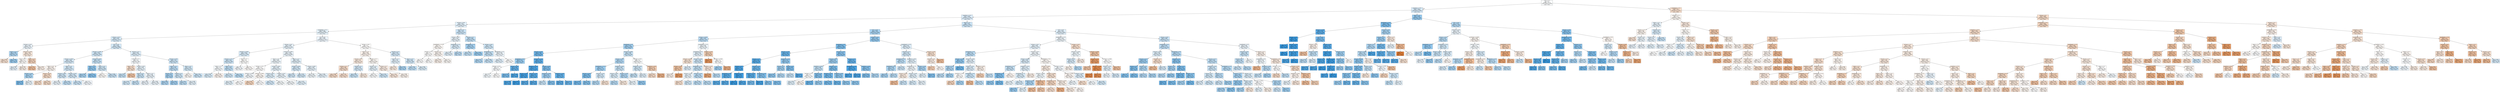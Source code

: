 digraph Tree {
node [shape=box, style="filled", color="black"] ;
0 [label="CCR <= 5.5\ngini = 0.5\nsamples = 81152\nvalue = [40116, 41036]\nclass = True", fillcolor="#fbfdfe"] ;
1 [label="graphSize <= 75.0\ngini = 0.494\nsamples = 50000\nvalue = [22337, 27663]\nclass = True", fillcolor="#d9ecfa"] ;
0 -> 1 [labeldistance=2.5, labelangle=45, headlabel="True"] ;
2 [label="graphSize <= 22.5\ngini = 0.496\nsamples = 47244\nvalue = [21445, 25799]\nclass = True", fillcolor="#deeefb"] ;
1 -> 2 ;
3 [label="sdComm <= 0.65\ngini = 0.497\nsamples = 33817\nvalue = [15693, 18124]\nclass = True", fillcolor="#e4f2fc"] ;
2 -> 3 ;
4 [label="graphDepth <= 3.5\ngini = 0.498\nsamples = 29640\nvalue = [13903, 15737]\nclass = True", fillcolor="#e8f4fc"] ;
3 -> 4 ;
5 [label="sdComp <= 0.02\ngini = 0.494\nsamples = 7421\nvalue = [3302, 4119]\nclass = True", fillcolor="#d8ecfa"] ;
4 -> 5 ;
6 [label="sdComm <= 0.02\ngini = 0.499\nsamples = 441\nvalue = [210, 231]\nclass = True", fillcolor="#edf6fd"] ;
5 -> 6 ;
7 [label="nbproc <= 4.5\ngini = 0.469\nsamples = 176\nvalue = [66, 110]\nclass = True", fillcolor="#b0d8f5"] ;
6 -> 7 ;
8 [label="gini = 0.492\nsamples = 32\nvalue = [18, 14]\nclass = False", fillcolor="#f9e3d3"] ;
7 -> 8 ;
9 [label="gini = 0.444\nsamples = 144\nvalue = [48, 96]\nclass = True", fillcolor="#9ccef2"] ;
7 -> 9 ;
10 [label="sdComm <= 0.065\ngini = 0.496\nsamples = 265\nvalue = [144, 121]\nclass = False", fillcolor="#fbebdf"] ;
6 -> 10 ;
11 [label="nbproc <= 4.5\ngini = 0.5\nsamples = 156\nvalue = [79, 77]\nclass = False", fillcolor="#fefcfa"] ;
10 -> 11 ;
12 [label="gini = 0.498\nsamples = 64\nvalue = [30, 34]\nclass = True", fillcolor="#e8f3fc"] ;
11 -> 12 ;
13 [label="gini = 0.498\nsamples = 92\nvalue = [49, 43]\nclass = False", fillcolor="#fcf0e7"] ;
11 -> 13 ;
14 [label="nbproc <= 4.5\ngini = 0.481\nsamples = 109\nvalue = [65, 44]\nclass = False", fillcolor="#f7d6bf"] ;
10 -> 14 ;
15 [label="gini = 0.452\nsamples = 58\nvalue = [38, 20]\nclass = False", fillcolor="#f3c3a1"] ;
14 -> 15 ;
16 [label="gini = 0.498\nsamples = 51\nvalue = [27, 24]\nclass = False", fillcolor="#fcf1e9"] ;
14 -> 16 ;
17 [label="CCR <= 0.55\ngini = 0.493\nsamples = 6980\nvalue = [3092, 3888]\nclass = True", fillcolor="#d6ebfa"] ;
5 -> 17 ;
18 [label="sdComm <= 0.065\ngini = 0.492\nsamples = 4786\nvalue = [2091, 2695]\nclass = True", fillcolor="#d3e9f9"] ;
17 -> 18 ;
19 [label="sdComp <= 0.065\ngini = 0.494\nsamples = 3062\nvalue = [1368, 1694]\nclass = True", fillcolor="#d9ecfa"] ;
18 -> 19 ;
20 [label="nbproc <= 4.5\ngini = 0.499\nsamples = 249\nvalue = [129, 120]\nclass = False", fillcolor="#fdf6f1"] ;
19 -> 20 ;
21 [label="sdComm <= 0.02\ngini = 0.464\nsamples = 71\nvalue = [26, 45]\nclass = True", fillcolor="#abd6f4"] ;
20 -> 21 ;
22 [label="gini = 0.382\nsamples = 35\nvalue = [9, 26]\nclass = True", fillcolor="#7ebfee"] ;
21 -> 22 ;
23 [label="gini = 0.498\nsamples = 36\nvalue = [17, 19]\nclass = True", fillcolor="#eaf5fc"] ;
21 -> 23 ;
24 [label="sdComm <= 0.02\ngini = 0.488\nsamples = 178\nvalue = [103, 75]\nclass = False", fillcolor="#f8ddc9"] ;
20 -> 24 ;
25 [label="gini = 0.488\nsamples = 64\nvalue = [37, 27]\nclass = False", fillcolor="#f8ddc9"] ;
24 -> 25 ;
26 [label="gini = 0.488\nsamples = 114\nvalue = [66, 48]\nclass = False", fillcolor="#f8ddc9"] ;
24 -> 26 ;
27 [label="nbproc <= 4.5\ngini = 0.493\nsamples = 2813\nvalue = [1239, 1574]\nclass = True", fillcolor="#d5eaf9"] ;
19 -> 27 ;
28 [label="sdComm <= 0.02\ngini = 0.492\nsamples = 1004\nvalue = [438, 566]\nclass = True", fillcolor="#d2e9f9"] ;
27 -> 28 ;
29 [label="gini = 0.499\nsamples = 388\nvalue = [185, 203]\nclass = True", fillcolor="#edf6fd"] ;
28 -> 29 ;
30 [label="gini = 0.484\nsamples = 616\nvalue = [253, 363]\nclass = True", fillcolor="#c3e1f7"] ;
28 -> 30 ;
31 [label="sdComm <= 0.02\ngini = 0.493\nsamples = 1809\nvalue = [801, 1008]\nclass = True", fillcolor="#d6ebfa"] ;
27 -> 31 ;
32 [label="gini = 0.49\nsamples = 1366\nvalue = [586, 780]\nclass = True", fillcolor="#cee7f9"] ;
31 -> 32 ;
33 [label="gini = 0.5\nsamples = 443\nvalue = [215, 228]\nclass = True", fillcolor="#f4f9fe"] ;
31 -> 33 ;
34 [label="sdComp <= 0.065\ngini = 0.487\nsamples = 1724\nvalue = [723, 1001]\nclass = True", fillcolor="#c8e4f8"] ;
18 -> 34 ;
35 [label="nbproc <= 4.5\ngini = 0.426\nsamples = 224\nvalue = [69, 155]\nclass = True", fillcolor="#91c9f1"] ;
34 -> 35 ;
36 [label="gini = 0.462\nsamples = 58\nvalue = [21, 37]\nclass = True", fillcolor="#a9d5f4"] ;
35 -> 36 ;
37 [label="gini = 0.411\nsamples = 166\nvalue = [48, 118]\nclass = True", fillcolor="#8ac5f0"] ;
35 -> 37 ;
38 [label="nbproc <= 4.5\ngini = 0.492\nsamples = 1500\nvalue = [654, 846]\nclass = True", fillcolor="#d2e9f9"] ;
34 -> 38 ;
39 [label="gini = 0.5\nsamples = 214\nvalue = [108, 106]\nclass = False", fillcolor="#fffdfb"] ;
38 -> 39 ;
40 [label="gini = 0.489\nsamples = 1286\nvalue = [546, 740]\nclass = True", fillcolor="#cbe5f8"] ;
38 -> 40 ;
41 [label="sdComm <= 0.2\ngini = 0.496\nsamples = 2194\nvalue = [1001, 1193]\nclass = True", fillcolor="#dfeffb"] ;
17 -> 41 ;
42 [label="sdComp <= 0.2\ngini = 0.5\nsamples = 964\nvalue = [472, 492]\nclass = True", fillcolor="#f7fbfe"] ;
41 -> 42 ;
43 [label="nbproc <= 4.5\ngini = 0.49\nsamples = 186\nvalue = [106, 80]\nclass = False", fillcolor="#f9e0ce"] ;
42 -> 43 ;
44 [label="gini = 0.487\nsamples = 62\nvalue = [26, 36]\nclass = True", fillcolor="#c8e4f8"] ;
43 -> 44 ;
45 [label="gini = 0.458\nsamples = 124\nvalue = [80, 44]\nclass = False", fillcolor="#f3c6a6"] ;
43 -> 45 ;
46 [label="sdComp <= 0.65\ngini = 0.498\nsamples = 778\nvalue = [366, 412]\nclass = True", fillcolor="#e9f4fc"] ;
42 -> 46 ;
47 [label="nbproc <= 4.5\ngini = 0.489\nsamples = 94\nvalue = [40, 54]\nclass = True", fillcolor="#cce6f8"] ;
46 -> 47 ;
48 [label="gini = 0.492\nsamples = 32\nvalue = [14, 18]\nclass = True", fillcolor="#d3e9f9"] ;
47 -> 48 ;
49 [label="gini = 0.487\nsamples = 62\nvalue = [26, 36]\nclass = True", fillcolor="#c8e4f8"] ;
47 -> 49 ;
50 [label="nbproc <= 4.5\ngini = 0.499\nsamples = 684\nvalue = [326, 358]\nclass = True", fillcolor="#edf6fd"] ;
46 -> 50 ;
51 [label="gini = 0.499\nsamples = 195\nvalue = [93, 102]\nclass = True", fillcolor="#eef6fd"] ;
50 -> 51 ;
52 [label="gini = 0.499\nsamples = 489\nvalue = [233, 256]\nclass = True", fillcolor="#edf6fd"] ;
50 -> 52 ;
53 [label="sdComp <= 0.65\ngini = 0.49\nsamples = 1230\nvalue = [529, 701]\nclass = True", fillcolor="#cee7f9"] ;
41 -> 53 ;
54 [label="nbproc <= 4.5\ngini = 0.482\nsamples = 312\nvalue = [126, 186]\nclass = True", fillcolor="#bfdff7"] ;
53 -> 54 ;
55 [label="sdComp <= 0.2\ngini = 0.461\nsamples = 125\nvalue = [45, 80]\nclass = True", fillcolor="#a8d4f4"] ;
54 -> 55 ;
56 [label="gini = 0.468\nsamples = 59\nvalue = [22, 37]\nclass = True", fillcolor="#afd7f4"] ;
55 -> 56 ;
57 [label="gini = 0.454\nsamples = 66\nvalue = [23, 43]\nclass = True", fillcolor="#a3d1f3"] ;
55 -> 57 ;
58 [label="sdComp <= 0.2\ngini = 0.491\nsamples = 187\nvalue = [81, 106]\nclass = True", fillcolor="#d0e8f9"] ;
54 -> 58 ;
59 [label="gini = 0.481\nsamples = 97\nvalue = [39, 58]\nclass = True", fillcolor="#bedff6"] ;
58 -> 59 ;
60 [label="gini = 0.498\nsamples = 90\nvalue = [42, 48]\nclass = True", fillcolor="#e6f3fc"] ;
58 -> 60 ;
61 [label="nbproc <= 4.5\ngini = 0.493\nsamples = 918\nvalue = [403, 515]\nclass = True", fillcolor="#d4eaf9"] ;
53 -> 61 ;
62 [label="gini = 0.5\nsamples = 122\nvalue = [62, 60]\nclass = False", fillcolor="#fefbf9"] ;
61 -> 62 ;
63 [label="gini = 0.49\nsamples = 796\nvalue = [341, 455]\nclass = True", fillcolor="#cde6f8"] ;
61 -> 63 ;
64 [label="CCR <= 0.55\ngini = 0.499\nsamples = 22219\nvalue = [10601, 11618]\nclass = True", fillcolor="#eef6fd"] ;
4 -> 64 ;
65 [label="sdComp <= 0.02\ngini = 0.498\nsamples = 17775\nvalue = [8370, 9405]\nclass = True", fillcolor="#e9f4fc"] ;
64 -> 65 ;
66 [label="sdComm <= 0.065\ngini = 0.495\nsamples = 2469\nvalue = [1111, 1358]\nclass = True", fillcolor="#dbedfa"] ;
65 -> 66 ;
67 [label="sdComm <= 0.02\ngini = 0.491\nsamples = 1836\nvalue = [794, 1042]\nclass = True", fillcolor="#d0e8f9"] ;
66 -> 67 ;
68 [label="nbproc <= 4.5\ngini = 0.5\nsamples = 529\nvalue = [259, 270]\nclass = True", fillcolor="#f7fbfe"] ;
67 -> 68 ;
69 [label="gini = 0.495\nsamples = 225\nvalue = [101, 124]\nclass = True", fillcolor="#daedfa"] ;
68 -> 69 ;
70 [label="gini = 0.499\nsamples = 304\nvalue = [158, 146]\nclass = False", fillcolor="#fdf5f0"] ;
68 -> 70 ;
71 [label="nbproc <= 4.5\ngini = 0.484\nsamples = 1307\nvalue = [535, 772]\nclass = True", fillcolor="#c2e1f7"] ;
67 -> 71 ;
72 [label="gini = 0.492\nsamples = 319\nvalue = [139, 180]\nclass = True", fillcolor="#d2e9f9"] ;
71 -> 72 ;
73 [label="gini = 0.48\nsamples = 988\nvalue = [396, 592]\nclass = True", fillcolor="#bddff6"] ;
71 -> 73 ;
74 [label="nbproc <= 4.5\ngini = 0.5\nsamples = 633\nvalue = [317, 316]\nclass = False", fillcolor="#fffffe"] ;
66 -> 74 ;
75 [label="gini = 0.5\nsamples = 195\nvalue = [95, 100]\nclass = True", fillcolor="#f5fafe"] ;
74 -> 75 ;
76 [label="gini = 0.5\nsamples = 438\nvalue = [222, 216]\nclass = False", fillcolor="#fefcfa"] ;
74 -> 76 ;
77 [label="sdComm <= 0.065\ngini = 0.499\nsamples = 15306\nvalue = [7259, 8047]\nclass = True", fillcolor="#ecf5fc"] ;
65 -> 77 ;
78 [label="nbproc <= 4.5\ngini = 0.499\nsamples = 9770\nvalue = [4695, 5075]\nclass = True", fillcolor="#f0f8fd"] ;
77 -> 78 ;
79 [label="sdComm <= 0.02\ngini = 0.5\nsamples = 3623\nvalue = [1812, 1811]\nclass = False", fillcolor="#ffffff"] ;
78 -> 79 ;
80 [label="sdComp <= 0.065\ngini = 0.5\nsamples = 1815\nvalue = [885, 930]\nclass = True", fillcolor="#f5fafe"] ;
79 -> 80 ;
81 [label="gini = 0.498\nsamples = 681\nvalue = [318, 363]\nclass = True", fillcolor="#e6f3fc"] ;
80 -> 81 ;
82 [label="gini = 0.5\nsamples = 1134\nvalue = [567, 567]\nclass = False", fillcolor="#ffffff"] ;
80 -> 82 ;
83 [label="sdComp <= 0.065\ngini = 0.5\nsamples = 1808\nvalue = [927, 881]\nclass = False", fillcolor="#fef9f5"] ;
79 -> 83 ;
84 [label="gini = 0.481\nsamples = 254\nvalue = [152, 102]\nclass = False", fillcolor="#f6d6be"] ;
83 -> 84 ;
85 [label="gini = 0.5\nsamples = 1554\nvalue = [775, 779]\nclass = True", fillcolor="#fefeff"] ;
83 -> 85 ;
86 [label="sdComp <= 0.065\ngini = 0.498\nsamples = 6147\nvalue = [2883, 3264]\nclass = True", fillcolor="#e8f4fc"] ;
78 -> 86 ;
87 [label="sdComm <= 0.02\ngini = 0.496\nsamples = 1912\nvalue = [876, 1036]\nclass = True", fillcolor="#e0f0fb"] ;
86 -> 87 ;
88 [label="gini = 0.493\nsamples = 1252\nvalue = [552, 700]\nclass = True", fillcolor="#d5eafa"] ;
87 -> 88 ;
89 [label="gini = 0.5\nsamples = 660\nvalue = [324, 336]\nclass = True", fillcolor="#f8fcfe"] ;
87 -> 89 ;
90 [label="sdComm <= 0.02\ngini = 0.499\nsamples = 4235\nvalue = [2007, 2228]\nclass = True", fillcolor="#ebf5fc"] ;
86 -> 90 ;
91 [label="gini = 0.5\nsamples = 1802\nvalue = [882, 920]\nclass = True", fillcolor="#f7fbfe"] ;
90 -> 91 ;
92 [label="gini = 0.497\nsamples = 2433\nvalue = [1125, 1308]\nclass = True", fillcolor="#e3f1fb"] ;
90 -> 92 ;
93 [label="nbproc <= 4.5\ngini = 0.497\nsamples = 5536\nvalue = [2564, 2972]\nclass = True", fillcolor="#e4f2fb"] ;
77 -> 93 ;
94 [label="sdComp <= 0.065\ngini = 0.493\nsamples = 1395\nvalue = [614, 781]\nclass = True", fillcolor="#d5eaf9"] ;
93 -> 94 ;
95 [label="gini = 0.492\nsamples = 174\nvalue = [76, 98]\nclass = True", fillcolor="#d3e9f9"] ;
94 -> 95 ;
96 [label="gini = 0.493\nsamples = 1221\nvalue = [538, 683]\nclass = True", fillcolor="#d5eaf9"] ;
94 -> 96 ;
97 [label="sdComp <= 0.065\ngini = 0.498\nsamples = 4141\nvalue = [1950, 2191]\nclass = True", fillcolor="#e9f4fc"] ;
93 -> 97 ;
98 [label="gini = 0.499\nsamples = 844\nvalue = [408, 436]\nclass = True", fillcolor="#f2f9fd"] ;
97 -> 98 ;
99 [label="gini = 0.498\nsamples = 3297\nvalue = [1542, 1755]\nclass = True", fillcolor="#e7f3fc"] ;
97 -> 99 ;
100 [label="sdComp <= 0.65\ngini = 0.5\nsamples = 4444\nvalue = [2231, 2213]\nclass = False", fillcolor="#fffefd"] ;
64 -> 100 ;
101 [label="nbproc <= 4.5\ngini = 0.499\nsamples = 3290\nvalue = [1719, 1571]\nclass = False", fillcolor="#fdf4ee"] ;
100 -> 101 ;
102 [label="sdComm <= 0.2\ngini = 0.497\nsamples = 1271\nvalue = [687, 584]\nclass = False", fillcolor="#fbece1"] ;
101 -> 102 ;
103 [label="sdComp <= 0.2\ngini = 0.489\nsamples = 949\nvalue = [545, 404]\nclass = False", fillcolor="#f8decc"] ;
102 -> 103 ;
104 [label="gini = 0.488\nsamples = 545\nvalue = [315, 230]\nclass = False", fillcolor="#f8ddca"] ;
103 -> 104 ;
105 [label="gini = 0.49\nsamples = 404\nvalue = [230, 174]\nclass = False", fillcolor="#f9e0cf"] ;
103 -> 105 ;
106 [label="sdComp <= 0.2\ngini = 0.493\nsamples = 322\nvalue = [142, 180]\nclass = True", fillcolor="#d5eafa"] ;
102 -> 106 ;
107 [label="gini = 0.488\nsamples = 274\nvalue = [116, 158]\nclass = True", fillcolor="#cae5f8"] ;
106 -> 107 ;
108 [label="gini = 0.497\nsamples = 48\nvalue = [26, 22]\nclass = False", fillcolor="#fbece1"] ;
106 -> 108 ;
109 [label="sdComm <= 0.2\ngini = 0.5\nsamples = 2019\nvalue = [1032, 987]\nclass = False", fillcolor="#fefaf6"] ;
101 -> 109 ;
110 [label="sdComp <= 0.2\ngini = 0.498\nsamples = 712\nvalue = [332, 380]\nclass = True", fillcolor="#e6f3fc"] ;
109 -> 110 ;
111 [label="gini = 0.5\nsamples = 388\nvalue = [192, 196]\nclass = True", fillcolor="#fbfdfe"] ;
110 -> 111 ;
112 [label="gini = 0.491\nsamples = 324\nvalue = [140, 184]\nclass = True", fillcolor="#d0e8f9"] ;
110 -> 112 ;
113 [label="sdComp <= 0.2\ngini = 0.497\nsamples = 1307\nvalue = [700, 607]\nclass = False", fillcolor="#fceee5"] ;
109 -> 113 ;
114 [label="gini = 0.496\nsamples = 720\nvalue = [394, 326]\nclass = False", fillcolor="#fbe9dd"] ;
113 -> 114 ;
115 [label="gini = 0.499\nsamples = 587\nvalue = [306, 281]\nclass = False", fillcolor="#fdf5ef"] ;
113 -> 115 ;
116 [label="sdComm <= 0.2\ngini = 0.494\nsamples = 1154\nvalue = [512, 642]\nclass = True", fillcolor="#d7ebfa"] ;
100 -> 116 ;
117 [label="nbproc <= 4.5\ngini = 0.497\nsamples = 291\nvalue = [135, 156]\nclass = True", fillcolor="#e4f2fc"] ;
116 -> 117 ;
118 [label="gini = 0.497\nsamples = 167\nvalue = [90, 77]\nclass = False", fillcolor="#fbede2"] ;
117 -> 118 ;
119 [label="gini = 0.462\nsamples = 124\nvalue = [45, 79]\nclass = True", fillcolor="#aad5f4"] ;
117 -> 119 ;
120 [label="nbproc <= 4.5\ngini = 0.492\nsamples = 863\nvalue = [377, 486]\nclass = True", fillcolor="#d3e9f9"] ;
116 -> 120 ;
121 [label="gini = 0.482\nsamples = 281\nvalue = [114, 167]\nclass = True", fillcolor="#c0e0f7"] ;
120 -> 121 ;
122 [label="gini = 0.495\nsamples = 582\nvalue = [263, 319]\nclass = True", fillcolor="#dceefa"] ;
120 -> 122 ;
123 [label="nbproc <= 4.5\ngini = 0.49\nsamples = 4177\nvalue = [1790, 2387]\nclass = True", fillcolor="#cde6f8"] ;
3 -> 123 ;
124 [label="sdComp <= 0.65\ngini = 0.499\nsamples = 1119\nvalue = [530, 589]\nclass = True", fillcolor="#ebf5fc"] ;
123 -> 124 ;
125 [label="graphDepth <= 3.5\ngini = 0.5\nsamples = 441\nvalue = [225, 216]\nclass = False", fillcolor="#fefaf7"] ;
124 -> 125 ;
126 [label="sdComp <= 0.2\ngini = 0.5\nsamples = 158\nvalue = [79, 79]\nclass = False", fillcolor="#ffffff"] ;
125 -> 126 ;
127 [label="gini = 0.5\nsamples = 84\nvalue = [42, 42]\nclass = False", fillcolor="#ffffff"] ;
126 -> 127 ;
128 [label="gini = 0.5\nsamples = 74\nvalue = [37, 37]\nclass = False", fillcolor="#ffffff"] ;
126 -> 128 ;
129 [label="sdComp <= 0.2\ngini = 0.499\nsamples = 283\nvalue = [146, 137]\nclass = False", fillcolor="#fdf7f3"] ;
125 -> 129 ;
130 [label="gini = 0.499\nsamples = 114\nvalue = [60, 54]\nclass = False", fillcolor="#fcf2eb"] ;
129 -> 130 ;
131 [label="gini = 0.5\nsamples = 169\nvalue = [86, 83]\nclass = False", fillcolor="#fefbf8"] ;
129 -> 131 ;
132 [label="graphDepth <= 3.5\ngini = 0.495\nsamples = 678\nvalue = [305, 373]\nclass = True", fillcolor="#dbedfa"] ;
124 -> 132 ;
133 [label="gini = 0.497\nsamples = 532\nvalue = [246, 286]\nclass = True", fillcolor="#e3f1fb"] ;
132 -> 133 ;
134 [label="gini = 0.482\nsamples = 146\nvalue = [59, 87]\nclass = True", fillcolor="#bfdff7"] ;
132 -> 134 ;
135 [label="sdComp <= 0.2\ngini = 0.485\nsamples = 3058\nvalue = [1260, 1798]\nclass = True", fillcolor="#c4e2f7"] ;
123 -> 135 ;
136 [label="graphDepth <= 3.5\ngini = 0.46\nsamples = 955\nvalue = [343, 612]\nclass = True", fillcolor="#a8d4f4"] ;
135 -> 136 ;
137 [label="gini = 0.485\nsamples = 327\nvalue = [135, 192]\nclass = True", fillcolor="#c4e2f7"] ;
136 -> 137 ;
138 [label="gini = 0.443\nsamples = 628\nvalue = [208, 420]\nclass = True", fillcolor="#9bcef2"] ;
136 -> 138 ;
139 [label="sdComp <= 0.65\ngini = 0.492\nsamples = 2103\nvalue = [917, 1186]\nclass = True", fillcolor="#d2e9f9"] ;
135 -> 139 ;
140 [label="graphDepth <= 3.5\ngini = 0.486\nsamples = 1448\nvalue = [603, 845]\nclass = True", fillcolor="#c6e3f8"] ;
139 -> 140 ;
141 [label="gini = 0.471\nsamples = 161\nvalue = [61, 100]\nclass = True", fillcolor="#b2d9f5"] ;
140 -> 141 ;
142 [label="gini = 0.488\nsamples = 1287\nvalue = [542, 745]\nclass = True", fillcolor="#c9e4f8"] ;
140 -> 142 ;
143 [label="graphDepth <= 3.5\ngini = 0.499\nsamples = 655\nvalue = [314, 341]\nclass = True", fillcolor="#eff7fd"] ;
139 -> 143 ;
144 [label="gini = 0.497\nsamples = 337\nvalue = [155, 182]\nclass = True", fillcolor="#e2f0fb"] ;
143 -> 144 ;
145 [label="gini = 0.5\nsamples = 318\nvalue = [159, 159]\nclass = False", fillcolor="#ffffff"] ;
143 -> 145 ;
146 [label="nbproc <= 4.5\ngini = 0.49\nsamples = 13427\nvalue = [5752, 7675]\nclass = True", fillcolor="#cde6f8"] ;
2 -> 146 ;
147 [label="CCR <= 0.55\ngini = 0.463\nsamples = 4224\nvalue = [1534, 2690]\nclass = True", fillcolor="#aad5f4"] ;
146 -> 147 ;
148 [label="sdComp <= 0.065\ngini = 0.481\nsamples = 2167\nvalue = [875, 1292]\nclass = True", fillcolor="#bfdff7"] ;
147 -> 148 ;
149 [label="graphDepth <= 9.0\ngini = 0.455\nsamples = 1280\nvalue = [448, 832]\nclass = True", fillcolor="#a4d2f3"] ;
148 -> 149 ;
150 [label="sdComm <= 0.02\ngini = 0.346\nsamples = 467\nvalue = [104, 363]\nclass = True", fillcolor="#72b9ec"] ;
149 -> 150 ;
151 [label="graphDepth <= 6.5\ngini = 0.443\nsamples = 163\nvalue = [54, 109]\nclass = True", fillcolor="#9bcef2"] ;
150 -> 151 ;
152 [label="sdComp <= 0.02\ngini = 0.5\nsamples = 77\nvalue = [38, 39]\nclass = True", fillcolor="#fafcfe"] ;
151 -> 152 ;
153 [label="gini = 0.5\nsamples = 35\nvalue = [17, 18]\nclass = True", fillcolor="#f4fafe"] ;
152 -> 153 ;
154 [label="gini = 0.5\nsamples = 42\nvalue = [21, 21]\nclass = False", fillcolor="#ffffff"] ;
152 -> 154 ;
155 [label="sdComp <= 0.02\ngini = 0.303\nsamples = 86\nvalue = [16, 70]\nclass = True", fillcolor="#66b3eb"] ;
151 -> 155 ;
156 [label="gini = 0.375\nsamples = 48\nvalue = [12, 36]\nclass = True", fillcolor="#7bbeee"] ;
155 -> 156 ;
157 [label="gini = 0.188\nsamples = 38\nvalue = [4, 34]\nclass = True", fillcolor="#50a9e8"] ;
155 -> 157 ;
158 [label="sdComm <= 0.065\ngini = 0.275\nsamples = 304\nvalue = [50, 254]\nclass = True", fillcolor="#60b0ea"] ;
150 -> 158 ;
159 [label="graphSize <= 40.0\ngini = 0.174\nsamples = 177\nvalue = [17, 160]\nclass = True", fillcolor="#4ea7e8"] ;
158 -> 159 ;
160 [label="sdComp <= 0.02\ngini = 0.115\nsamples = 98\nvalue = [6, 92]\nclass = True", fillcolor="#46a3e7"] ;
159 -> 160 ;
161 [label="gini = 0.198\nsamples = 45\nvalue = [5, 40]\nclass = True", fillcolor="#52a9e8"] ;
160 -> 161 ;
162 [label="gini = 0.037\nsamples = 53\nvalue = [1, 52]\nclass = True", fillcolor="#3d9fe6"] ;
160 -> 162 ;
163 [label="sdComp <= 0.02\ngini = 0.24\nsamples = 79\nvalue = [11, 68]\nclass = True", fillcolor="#59ade9"] ;
159 -> 163 ;
164 [label="gini = 0.245\nsamples = 35\nvalue = [5, 30]\nclass = True", fillcolor="#5aade9"] ;
163 -> 164 ;
165 [label="gini = 0.236\nsamples = 44\nvalue = [6, 38]\nclass = True", fillcolor="#58ace9"] ;
163 -> 165 ;
166 [label="sdComp <= 0.02\ngini = 0.385\nsamples = 127\nvalue = [33, 94]\nclass = True", fillcolor="#7fbfee"] ;
158 -> 166 ;
167 [label="graphSize <= 40.0\ngini = 0.451\nsamples = 64\nvalue = [22, 42]\nclass = True", fillcolor="#a1d0f3"] ;
166 -> 167 ;
168 [label="gini = 0.487\nsamples = 31\nvalue = [13, 18]\nclass = True", fillcolor="#c8e4f8"] ;
167 -> 168 ;
169 [label="gini = 0.397\nsamples = 33\nvalue = [9, 24]\nclass = True", fillcolor="#83c2ef"] ;
167 -> 169 ;
170 [label="graphSize <= 40.0\ngini = 0.288\nsamples = 63\nvalue = [11, 52]\nclass = True", fillcolor="#63b2ea"] ;
166 -> 170 ;
171 [label="gini = 0.266\nsamples = 38\nvalue = [6, 32]\nclass = True", fillcolor="#5eafea"] ;
170 -> 171 ;
172 [label="gini = 0.32\nsamples = 25\nvalue = [5, 20]\nclass = True", fillcolor="#6ab6ec"] ;
170 -> 172 ;
173 [label="sdComm <= 0.065\ngini = 0.488\nsamples = 813\nvalue = [344, 469]\nclass = True", fillcolor="#cae5f8"] ;
149 -> 173 ;
174 [label="sdComp <= 0.02\ngini = 0.472\nsamples = 512\nvalue = [195, 317]\nclass = True", fillcolor="#b3d9f5"] ;
173 -> 174 ;
175 [label="graphDepth <= 13.5\ngini = 0.451\nsamples = 271\nvalue = [93, 178]\nclass = True", fillcolor="#a0d0f3"] ;
174 -> 175 ;
176 [label="sdComm <= 0.02\ngini = 0.386\nsamples = 149\nvalue = [39, 110]\nclass = True", fillcolor="#7fc0ee"] ;
175 -> 176 ;
177 [label="gini = 0.352\nsamples = 57\nvalue = [13, 44]\nclass = True", fillcolor="#74baed"] ;
176 -> 177 ;
178 [label="gini = 0.405\nsamples = 92\nvalue = [26, 66]\nclass = True", fillcolor="#87c4ef"] ;
176 -> 178 ;
179 [label="sdComm <= 0.02\ngini = 0.493\nsamples = 122\nvalue = [54, 68]\nclass = True", fillcolor="#d6ebfa"] ;
175 -> 179 ;
180 [label="gini = 0.472\nsamples = 81\nvalue = [31, 50]\nclass = True", fillcolor="#b4daf5"] ;
179 -> 180 ;
181 [label="gini = 0.493\nsamples = 41\nvalue = [23, 18]\nclass = False", fillcolor="#f9e4d4"] ;
179 -> 181 ;
182 [label="graphSize <= 40.0\ngini = 0.488\nsamples = 241\nvalue = [102, 139]\nclass = True", fillcolor="#cae5f8"] ;
174 -> 182 ;
183 [label="sdComm <= 0.02\ngini = 0.495\nsamples = 144\nvalue = [65, 79]\nclass = True", fillcolor="#dceefa"] ;
182 -> 183 ;
184 [label="gini = 0.476\nsamples = 87\nvalue = [34, 53]\nclass = True", fillcolor="#b8dcf6"] ;
183 -> 184 ;
185 [label="gini = 0.496\nsamples = 57\nvalue = [31, 26]\nclass = False", fillcolor="#fbebdf"] ;
183 -> 185 ;
186 [label="sdComm <= 0.02\ngini = 0.472\nsamples = 97\nvalue = [37, 60]\nclass = True", fillcolor="#b3d9f5"] ;
182 -> 186 ;
187 [label="gini = 0.499\nsamples = 40\nvalue = [19, 21]\nclass = True", fillcolor="#ecf6fd"] ;
186 -> 187 ;
188 [label="gini = 0.432\nsamples = 57\nvalue = [18, 39]\nclass = True", fillcolor="#94caf1"] ;
186 -> 188 ;
189 [label="sdComp <= 0.02\ngini = 0.5\nsamples = 301\nvalue = [149, 152]\nclass = True", fillcolor="#fbfdfe"] ;
173 -> 189 ;
190 [label="graphSize <= 40.0\ngini = 0.492\nsamples = 202\nvalue = [88, 114]\nclass = True", fillcolor="#d2e9f9"] ;
189 -> 190 ;
191 [label="gini = 0.486\nsamples = 106\nvalue = [44, 62]\nclass = True", fillcolor="#c6e3f7"] ;
190 -> 191 ;
192 [label="gini = 0.497\nsamples = 96\nvalue = [44, 52]\nclass = True", fillcolor="#e1f0fb"] ;
190 -> 192 ;
193 [label="graphSize <= 40.0\ngini = 0.473\nsamples = 99\nvalue = [61, 38]\nclass = False", fillcolor="#f5cfb4"] ;
189 -> 193 ;
194 [label="gini = 0.488\nsamples = 71\nvalue = [41, 30]\nclass = False", fillcolor="#f8ddca"] ;
193 -> 194 ;
195 [label="gini = 0.408\nsamples = 28\nvalue = [20, 8]\nclass = False", fillcolor="#efb388"] ;
193 -> 195 ;
196 [label="graphDepth <= 13.5\ngini = 0.499\nsamples = 887\nvalue = [427, 460]\nclass = True", fillcolor="#f1f8fd"] ;
148 -> 196 ;
197 [label="graphDepth <= 6.5\ngini = 0.498\nsamples = 789\nvalue = [367, 422]\nclass = True", fillcolor="#e5f2fc"] ;
196 -> 197 ;
198 [label="sdComm <= 0.065\ngini = 0.494\nsamples = 196\nvalue = [109, 87]\nclass = False", fillcolor="#fae6d7"] ;
197 -> 198 ;
199 [label="sdComm <= 0.02\ngini = 0.458\nsamples = 104\nvalue = [67, 37]\nclass = False", fillcolor="#f3c7a6"] ;
198 -> 199 ;
200 [label="gini = 0.499\nsamples = 61\nvalue = [32, 29]\nclass = False", fillcolor="#fdf3ec"] ;
199 -> 200 ;
201 [label="gini = 0.303\nsamples = 43\nvalue = [35, 8]\nclass = False", fillcolor="#eb9e66"] ;
199 -> 201 ;
202 [label="gini = 0.496\nsamples = 92\nvalue = [42, 50]\nclass = True", fillcolor="#dfeffb"] ;
198 -> 202 ;
203 [label="sdComm <= 0.065\ngini = 0.492\nsamples = 593\nvalue = [258, 335]\nclass = True", fillcolor="#d1e8f9"] ;
197 -> 203 ;
204 [label="graphDepth <= 9.0\ngini = 0.486\nsamples = 503\nvalue = [209, 294]\nclass = True", fillcolor="#c6e3f7"] ;
203 -> 204 ;
205 [label="sdComm <= 0.02\ngini = 0.499\nsamples = 101\nvalue = [48, 53]\nclass = True", fillcolor="#ecf6fd"] ;
204 -> 205 ;
206 [label="gini = 0.491\nsamples = 30\nvalue = [17, 13]\nclass = False", fillcolor="#f9e1d0"] ;
205 -> 206 ;
207 [label="gini = 0.492\nsamples = 71\nvalue = [31, 40]\nclass = True", fillcolor="#d2e9f9"] ;
205 -> 207 ;
208 [label="sdComm <= 0.02\ngini = 0.48\nsamples = 402\nvalue = [161, 241]\nclass = True", fillcolor="#bddef6"] ;
204 -> 208 ;
209 [label="gini = 0.481\nsamples = 229\nvalue = [92, 137]\nclass = True", fillcolor="#bedff6"] ;
208 -> 209 ;
210 [label="gini = 0.48\nsamples = 173\nvalue = [69, 104]\nclass = True", fillcolor="#bcdef6"] ;
208 -> 210 ;
211 [label="graphSize <= 40.0\ngini = 0.496\nsamples = 90\nvalue = [49, 41]\nclass = False", fillcolor="#fbeadf"] ;
203 -> 211 ;
212 [label="gini = 0.368\nsamples = 37\nvalue = [28, 9]\nclass = False", fillcolor="#edaa79"] ;
211 -> 212 ;
213 [label="gini = 0.478\nsamples = 53\nvalue = [21, 32]\nclass = True", fillcolor="#bbddf6"] ;
211 -> 213 ;
214 [label="sdComm <= 0.02\ngini = 0.475\nsamples = 98\nvalue = [60, 38]\nclass = False", fillcolor="#f5d1b6"] ;
196 -> 214 ;
215 [label="gini = 0.264\nsamples = 32\nvalue = [27, 5]\nclass = False", fillcolor="#ea985e"] ;
214 -> 215 ;
216 [label="sdComm <= 0.065\ngini = 0.5\nsamples = 66\nvalue = [33, 33]\nclass = False", fillcolor="#ffffff"] ;
214 -> 216 ;
217 [label="gini = 0.45\nsamples = 38\nvalue = [13, 25]\nclass = True", fillcolor="#a0d0f3"] ;
216 -> 217 ;
218 [label="gini = 0.408\nsamples = 28\nvalue = [20, 8]\nclass = False", fillcolor="#efb388"] ;
216 -> 218 ;
219 [label="sdComp <= 0.65\ngini = 0.435\nsamples = 2057\nvalue = [659, 1398]\nclass = True", fillcolor="#96cbf1"] ;
147 -> 219 ;
220 [label="graphDepth <= 9.0\ngini = 0.385\nsamples = 1436\nvalue = [374, 1062]\nclass = True", fillcolor="#7fc0ee"] ;
219 -> 220 ;
221 [label="sdComm <= 0.65\ngini = 0.313\nsamples = 463\nvalue = [90, 373]\nclass = True", fillcolor="#69b5eb"] ;
220 -> 221 ;
222 [label="sdComp <= 0.2\ngini = 0.242\nsamples = 320\nvalue = [45, 275]\nclass = True", fillcolor="#59ade9"] ;
221 -> 222 ;
223 [label="sdComm <= 0.2\ngini = 0.167\nsamples = 185\nvalue = [17, 168]\nclass = True", fillcolor="#4da7e8"] ;
222 -> 223 ;
224 [label="graphDepth <= 6.5\ngini = 0.247\nsamples = 90\nvalue = [13, 77]\nclass = True", fillcolor="#5aaee9"] ;
223 -> 224 ;
225 [label="gini = 0.252\nsamples = 54\nvalue = [8, 46]\nclass = True", fillcolor="#5baeea"] ;
224 -> 225 ;
226 [label="gini = 0.239\nsamples = 36\nvalue = [5, 31]\nclass = True", fillcolor="#59ade9"] ;
224 -> 226 ;
227 [label="graphSize <= 40.0\ngini = 0.081\nsamples = 95\nvalue = [4, 91]\nclass = True", fillcolor="#42a1e6"] ;
223 -> 227 ;
228 [label="gini = 0.0\nsamples = 55\nvalue = [0, 55]\nclass = True", fillcolor="#399de5"] ;
227 -> 228 ;
229 [label="gini = 0.18\nsamples = 40\nvalue = [4, 36]\nclass = True", fillcolor="#4fa8e8"] ;
227 -> 229 ;
230 [label="sdComm <= 0.2\ngini = 0.329\nsamples = 135\nvalue = [28, 107]\nclass = True", fillcolor="#6db7ec"] ;
222 -> 230 ;
231 [label="graphSize <= 40.0\ngini = 0.239\nsamples = 65\nvalue = [9, 56]\nclass = True", fillcolor="#59ade9"] ;
230 -> 231 ;
232 [label="gini = 0.358\nsamples = 30\nvalue = [7, 23]\nclass = True", fillcolor="#75bbed"] ;
231 -> 232 ;
233 [label="gini = 0.108\nsamples = 35\nvalue = [2, 33]\nclass = True", fillcolor="#45a3e7"] ;
231 -> 233 ;
234 [label="graphDepth <= 6.5\ngini = 0.396\nsamples = 70\nvalue = [19, 51]\nclass = True", fillcolor="#83c2ef"] ;
230 -> 234 ;
235 [label="gini = 0.4\nsamples = 29\nvalue = [8, 21]\nclass = True", fillcolor="#84c2ef"] ;
234 -> 235 ;
236 [label="gini = 0.393\nsamples = 41\nvalue = [11, 30]\nclass = True", fillcolor="#82c1ef"] ;
234 -> 236 ;
237 [label="graphSize <= 40.0\ngini = 0.431\nsamples = 143\nvalue = [45, 98]\nclass = True", fillcolor="#94caf1"] ;
221 -> 237 ;
238 [label="sdComp <= 0.2\ngini = 0.454\nsamples = 86\nvalue = [30, 56]\nclass = True", fillcolor="#a3d2f3"] ;
237 -> 238 ;
239 [label="gini = 0.424\nsamples = 36\nvalue = [11, 25]\nclass = True", fillcolor="#90c8f0"] ;
238 -> 239 ;
240 [label="gini = 0.471\nsamples = 50\nvalue = [19, 31]\nclass = True", fillcolor="#b2d9f5"] ;
238 -> 240 ;
241 [label="sdComp <= 0.2\ngini = 0.388\nsamples = 57\nvalue = [15, 42]\nclass = True", fillcolor="#80c0ee"] ;
237 -> 241 ;
242 [label="gini = 0.486\nsamples = 24\nvalue = [10, 14]\nclass = True", fillcolor="#c6e3f8"] ;
241 -> 242 ;
243 [label="gini = 0.257\nsamples = 33\nvalue = [5, 28]\nclass = True", fillcolor="#5caeea"] ;
241 -> 243 ;
244 [label="sdComm <= 0.65\ngini = 0.413\nsamples = 973\nvalue = [284, 689]\nclass = True", fillcolor="#8bc5f0"] ;
220 -> 244 ;
245 [label="sdComp <= 0.2\ngini = 0.447\nsamples = 671\nvalue = [226, 445]\nclass = True", fillcolor="#9ecff2"] ;
244 -> 245 ;
246 [label="graphSize <= 40.0\ngini = 0.486\nsamples = 342\nvalue = [142, 200]\nclass = True", fillcolor="#c6e3f7"] ;
245 -> 246 ;
247 [label="sdComm <= 0.2\ngini = 0.5\nsamples = 215\nvalue = [107, 108]\nclass = True", fillcolor="#fdfeff"] ;
246 -> 247 ;
248 [label="gini = 0.496\nsamples = 59\nvalue = [27, 32]\nclass = True", fillcolor="#e0f0fb"] ;
247 -> 248 ;
249 [label="gini = 0.5\nsamples = 156\nvalue = [80, 76]\nclass = False", fillcolor="#fef9f5"] ;
247 -> 249 ;
250 [label="sdComm <= 0.2\ngini = 0.399\nsamples = 127\nvalue = [35, 92]\nclass = True", fillcolor="#84c2ef"] ;
246 -> 250 ;
251 [label="gini = 0.329\nsamples = 53\nvalue = [11, 42]\nclass = True", fillcolor="#6db7ec"] ;
250 -> 251 ;
252 [label="gini = 0.438\nsamples = 74\nvalue = [24, 50]\nclass = True", fillcolor="#98ccf1"] ;
250 -> 252 ;
253 [label="sdComm <= 0.2\ngini = 0.38\nsamples = 329\nvalue = [84, 245]\nclass = True", fillcolor="#7dbfee"] ;
245 -> 253 ;
254 [label="graphSize <= 40.0\ngini = 0.351\nsamples = 207\nvalue = [47, 160]\nclass = True", fillcolor="#73baed"] ;
253 -> 254 ;
255 [label="gini = 0.358\nsamples = 167\nvalue = [39, 128]\nclass = True", fillcolor="#75bbed"] ;
254 -> 255 ;
256 [label="gini = 0.32\nsamples = 40\nvalue = [8, 32]\nclass = True", fillcolor="#6ab6ec"] ;
254 -> 256 ;
257 [label="graphSize <= 40.0\ngini = 0.423\nsamples = 122\nvalue = [37, 85]\nclass = True", fillcolor="#8fc8f0"] ;
253 -> 257 ;
258 [label="gini = 0.422\nsamples = 76\nvalue = [23, 53]\nclass = True", fillcolor="#8fc8f0"] ;
257 -> 258 ;
259 [label="gini = 0.423\nsamples = 46\nvalue = [14, 32]\nclass = True", fillcolor="#90c8f0"] ;
257 -> 259 ;
260 [label="sdComp <= 0.2\ngini = 0.31\nsamples = 302\nvalue = [58, 244]\nclass = True", fillcolor="#68b4eb"] ;
244 -> 260 ;
261 [label="graphDepth <= 13.5\ngini = 0.163\nsamples = 145\nvalue = [13, 132]\nclass = True", fillcolor="#4ca7e8"] ;
260 -> 261 ;
262 [label="gini = 0.162\nsamples = 79\nvalue = [7, 72]\nclass = True", fillcolor="#4ca7e8"] ;
261 -> 262 ;
263 [label="gini = 0.165\nsamples = 66\nvalue = [6, 60]\nclass = True", fillcolor="#4da7e8"] ;
261 -> 263 ;
264 [label="graphSize <= 40.0\ngini = 0.409\nsamples = 157\nvalue = [45, 112]\nclass = True", fillcolor="#89c4ef"] ;
260 -> 264 ;
265 [label="gini = 0.389\nsamples = 125\nvalue = [33, 92]\nclass = True", fillcolor="#80c0ee"] ;
264 -> 265 ;
266 [label="gini = 0.469\nsamples = 32\nvalue = [12, 20]\nclass = True", fillcolor="#b0d8f5"] ;
264 -> 266 ;
267 [label="graphDepth <= 13.5\ngini = 0.497\nsamples = 621\nvalue = [285, 336]\nclass = True", fillcolor="#e1f0fb"] ;
219 -> 267 ;
268 [label="sdComm <= 0.2\ngini = 0.493\nsamples = 529\nvalue = [233, 296]\nclass = True", fillcolor="#d5eaf9"] ;
267 -> 268 ;
269 [label="graphDepth <= 9.0\ngini = 0.48\nsamples = 195\nvalue = [78, 117]\nclass = True", fillcolor="#bddef6"] ;
268 -> 269 ;
270 [label="graphDepth <= 6.5\ngini = 0.468\nsamples = 107\nvalue = [40, 67]\nclass = True", fillcolor="#afd8f5"] ;
269 -> 270 ;
271 [label="gini = 0.46\nsamples = 64\nvalue = [23, 41]\nclass = True", fillcolor="#a8d4f4"] ;
270 -> 271 ;
272 [label="gini = 0.478\nsamples = 43\nvalue = [17, 26]\nclass = True", fillcolor="#baddf6"] ;
270 -> 272 ;
273 [label="gini = 0.491\nsamples = 88\nvalue = [38, 50]\nclass = True", fillcolor="#cfe7f9"] ;
269 -> 273 ;
274 [label="graphSize <= 40.0\ngini = 0.497\nsamples = 334\nvalue = [155, 179]\nclass = True", fillcolor="#e4f2fc"] ;
268 -> 274 ;
275 [label="graphDepth <= 7.5\ngini = 0.499\nsamples = 282\nvalue = [136, 146]\nclass = True", fillcolor="#f1f8fd"] ;
274 -> 275 ;
276 [label="sdComm <= 0.65\ngini = 0.497\nsamples = 74\nvalue = [40, 34]\nclass = False", fillcolor="#fbece1"] ;
275 -> 276 ;
277 [label="gini = 0.438\nsamples = 34\nvalue = [23, 11]\nclass = False", fillcolor="#f1bd98"] ;
276 -> 277 ;
278 [label="gini = 0.489\nsamples = 40\nvalue = [17, 23]\nclass = True", fillcolor="#cbe5f8"] ;
276 -> 278 ;
279 [label="sdComm <= 0.65\ngini = 0.497\nsamples = 208\nvalue = [96, 112]\nclass = True", fillcolor="#e3f1fb"] ;
275 -> 279 ;
280 [label="gini = 0.494\nsamples = 74\nvalue = [33, 41]\nclass = True", fillcolor="#d8ecfa"] ;
279 -> 280 ;
281 [label="gini = 0.498\nsamples = 134\nvalue = [63, 71]\nclass = True", fillcolor="#e9f4fc"] ;
279 -> 281 ;
282 [label="sdComm <= 0.65\ngini = 0.464\nsamples = 52\nvalue = [19, 33]\nclass = True", fillcolor="#abd5f4"] ;
274 -> 282 ;
283 [label="gini = 0.497\nsamples = 26\nvalue = [12, 14]\nclass = True", fillcolor="#e3f1fb"] ;
282 -> 283 ;
284 [label="gini = 0.393\nsamples = 26\nvalue = [7, 19]\nclass = True", fillcolor="#82c1ef"] ;
282 -> 284 ;
285 [label="sdComm <= 0.65\ngini = 0.491\nsamples = 92\nvalue = [52, 40]\nclass = False", fillcolor="#f9e2d1"] ;
267 -> 285 ;
286 [label="sdComm <= 0.2\ngini = 0.498\nsamples = 71\nvalue = [38, 33]\nclass = False", fillcolor="#fceee5"] ;
285 -> 286 ;
287 [label="gini = 0.475\nsamples = 18\nvalue = [11, 7]\nclass = False", fillcolor="#f6d1b7"] ;
286 -> 287 ;
288 [label="gini = 0.5\nsamples = 53\nvalue = [27, 26]\nclass = False", fillcolor="#fefaf8"] ;
286 -> 288 ;
289 [label="gini = 0.444\nsamples = 21\nvalue = [14, 7]\nclass = False", fillcolor="#f2c09c"] ;
285 -> 289 ;
290 [label="CCR <= 0.55\ngini = 0.497\nsamples = 9203\nvalue = [4218, 4985]\nclass = True", fillcolor="#e1f0fb"] ;
146 -> 290 ;
291 [label="graphDepth <= 13.5\ngini = 0.499\nsamples = 5476\nvalue = [2634, 2842]\nclass = True", fillcolor="#f1f8fd"] ;
290 -> 291 ;
292 [label="sdComp <= 0.02\ngini = 0.498\nsamples = 4752\nvalue = [2222, 2530]\nclass = True", fillcolor="#e7f3fc"] ;
291 -> 292 ;
293 [label="graphDepth <= 6.5\ngini = 0.48\nsamples = 859\nvalue = [344, 515]\nclass = True", fillcolor="#bddef6"] ;
292 -> 293 ;
294 [label="sdComm <= 0.065\ngini = 0.431\nsamples = 369\nvalue = [116, 253]\nclass = True", fillcolor="#94caf1"] ;
293 -> 294 ;
295 [label="sdComm <= 0.02\ngini = 0.47\nsamples = 223\nvalue = [84, 139]\nclass = True", fillcolor="#b1d8f5"] ;
294 -> 295 ;
296 [label="gini = 0.48\nsamples = 110\nvalue = [44, 66]\nclass = True", fillcolor="#bddef6"] ;
295 -> 296 ;
297 [label="gini = 0.457\nsamples = 113\nvalue = [40, 73]\nclass = True", fillcolor="#a5d3f3"] ;
295 -> 297 ;
298 [label="gini = 0.342\nsamples = 146\nvalue = [32, 114]\nclass = True", fillcolor="#71b9ec"] ;
294 -> 298 ;
299 [label="sdComm <= 0.065\ngini = 0.498\nsamples = 490\nvalue = [228, 262]\nclass = True", fillcolor="#e5f2fc"] ;
293 -> 299 ;
300 [label="sdComm <= 0.02\ngini = 0.495\nsamples = 397\nvalue = [179, 218]\nclass = True", fillcolor="#dcedfa"] ;
299 -> 300 ;
301 [label="graphSize <= 40.0\ngini = 0.5\nsamples = 118\nvalue = [59, 59]\nclass = False", fillcolor="#ffffff"] ;
300 -> 301 ;
302 [label="gini = 0.48\nsamples = 70\nvalue = [42, 28]\nclass = False", fillcolor="#f6d5bd"] ;
301 -> 302 ;
303 [label="gini = 0.457\nsamples = 48\nvalue = [17, 31]\nclass = True", fillcolor="#a6d3f3"] ;
301 -> 303 ;
304 [label="graphDepth <= 9.0\ngini = 0.49\nsamples = 279\nvalue = [120, 159]\nclass = True", fillcolor="#cee7f9"] ;
300 -> 304 ;
305 [label="gini = 0.436\nsamples = 28\nvalue = [19, 9]\nclass = False", fillcolor="#f1bd97"] ;
304 -> 305 ;
306 [label="gini = 0.481\nsamples = 251\nvalue = [101, 150]\nclass = True", fillcolor="#bedff7"] ;
304 -> 306 ;
307 [label="graphSize <= 40.0\ngini = 0.499\nsamples = 93\nvalue = [49, 44]\nclass = False", fillcolor="#fcf2eb"] ;
299 -> 307 ;
308 [label="gini = 0.473\nsamples = 52\nvalue = [32, 20]\nclass = False", fillcolor="#f5d0b5"] ;
307 -> 308 ;
309 [label="gini = 0.485\nsamples = 41\nvalue = [17, 24]\nclass = True", fillcolor="#c5e2f7"] ;
307 -> 309 ;
310 [label="sdComm <= 0.02\ngini = 0.499\nsamples = 3893\nvalue = [1878, 2015]\nclass = True", fillcolor="#f2f8fd"] ;
292 -> 310 ;
311 [label="sdComp <= 0.065\ngini = 0.495\nsamples = 1787\nvalue = [804, 983]\nclass = True", fillcolor="#dbedfa"] ;
310 -> 311 ;
312 [label="graphDepth <= 9.0\ngini = 0.488\nsamples = 446\nvalue = [188, 258]\nclass = True", fillcolor="#c9e4f8"] ;
311 -> 312 ;
313 [label="graphDepth <= 6.5\ngini = 0.395\nsamples = 170\nvalue = [46, 124]\nclass = True", fillcolor="#82c1ef"] ;
312 -> 313 ;
314 [label="gini = 0.427\nsamples = 84\nvalue = [26, 58]\nclass = True", fillcolor="#92c9f1"] ;
313 -> 314 ;
315 [label="gini = 0.357\nsamples = 86\nvalue = [20, 66]\nclass = True", fillcolor="#75bbed"] ;
313 -> 315 ;
316 [label="gini = 0.5\nsamples = 276\nvalue = [142, 134]\nclass = False", fillcolor="#fef8f4"] ;
312 -> 316 ;
317 [label="graphSize <= 40.0\ngini = 0.497\nsamples = 1341\nvalue = [616, 725]\nclass = True", fillcolor="#e1f0fb"] ;
311 -> 317 ;
318 [label="graphDepth <= 7.5\ngini = 0.495\nsamples = 1203\nvalue = [543, 660]\nclass = True", fillcolor="#dceefa"] ;
317 -> 318 ;
319 [label="gini = 0.499\nsamples = 366\nvalue = [173, 193]\nclass = True", fillcolor="#eaf5fc"] ;
318 -> 319 ;
320 [label="gini = 0.493\nsamples = 837\nvalue = [370, 467]\nclass = True", fillcolor="#d6ebfa"] ;
318 -> 320 ;
321 [label="gini = 0.498\nsamples = 138\nvalue = [73, 65]\nclass = False", fillcolor="#fcf1e9"] ;
317 -> 321 ;
322 [label="graphDepth <= 9.0\ngini = 0.5\nsamples = 2106\nvalue = [1074, 1032]\nclass = False", fillcolor="#fefaf7"] ;
310 -> 322 ;
323 [label="sdComp <= 0.065\ngini = 0.497\nsamples = 975\nvalue = [525, 450]\nclass = False", fillcolor="#fbede3"] ;
322 -> 323 ;
324 [label="sdComm <= 0.065\ngini = 0.499\nsamples = 275\nvalue = [133, 142]\nclass = True", fillcolor="#f2f9fd"] ;
323 -> 324 ;
325 [label="graphSize <= 40.0\ngini = 0.465\nsamples = 166\nvalue = [61, 105]\nclass = True", fillcolor="#acd6f4"] ;
324 -> 325 ;
326 [label="gini = 0.439\nsamples = 117\nvalue = [38, 79]\nclass = True", fillcolor="#98ccf2"] ;
325 -> 326 ;
327 [label="gini = 0.498\nsamples = 49\nvalue = [23, 26]\nclass = True", fillcolor="#e8f4fc"] ;
325 -> 327 ;
328 [label="graphDepth <= 6.5\ngini = 0.448\nsamples = 109\nvalue = [72, 37]\nclass = False", fillcolor="#f2c29f"] ;
324 -> 328 ;
329 [label="gini = 0.441\nsamples = 76\nvalue = [51, 25]\nclass = False", fillcolor="#f2bf9a"] ;
328 -> 329 ;
330 [label="gini = 0.463\nsamples = 33\nvalue = [21, 12]\nclass = False", fillcolor="#f4c9aa"] ;
328 -> 330 ;
331 [label="sdComm <= 0.065\ngini = 0.493\nsamples = 700\nvalue = [392, 308]\nclass = False", fillcolor="#f9e4d5"] ;
323 -> 331 ;
332 [label="graphDepth <= 6.5\ngini = 0.483\nsamples = 338\nvalue = [200, 138]\nclass = False", fillcolor="#f7d8c2"] ;
331 -> 332 ;
333 [label="gini = 0.49\nsamples = 290\nvalue = [165, 125]\nclass = False", fillcolor="#f9e0cf"] ;
332 -> 333 ;
334 [label="gini = 0.395\nsamples = 48\nvalue = [35, 13]\nclass = False", fillcolor="#efb083"] ;
332 -> 334 ;
335 [label="graphSize <= 40.0\ngini = 0.498\nsamples = 362\nvalue = [192, 170]\nclass = False", fillcolor="#fcf1e8"] ;
331 -> 335 ;
336 [label="gini = 0.497\nsamples = 276\nvalue = [148, 128]\nclass = False", fillcolor="#fbeee4"] ;
335 -> 336 ;
337 [label="gini = 0.5\nsamples = 86\nvalue = [44, 42]\nclass = False", fillcolor="#fef9f6"] ;
335 -> 337 ;
338 [label="sdComm <= 0.065\ngini = 0.5\nsamples = 1131\nvalue = [549, 582]\nclass = True", fillcolor="#f4f9fe"] ;
322 -> 338 ;
339 [label="sdComp <= 0.065\ngini = 0.5\nsamples = 582\nvalue = [299, 283]\nclass = False", fillcolor="#fef8f4"] ;
338 -> 339 ;
340 [label="gini = 0.499\nsamples = 370\nvalue = [178, 192]\nclass = True", fillcolor="#f1f8fd"] ;
339 -> 340 ;
341 [label="gini = 0.49\nsamples = 212\nvalue = [121, 91]\nclass = False", fillcolor="#f9e0ce"] ;
339 -> 341 ;
342 [label="sdComp <= 0.065\ngini = 0.496\nsamples = 549\nvalue = [250, 299]\nclass = True", fillcolor="#dfeffb"] ;
338 -> 342 ;
343 [label="gini = 0.5\nsamples = 187\nvalue = [91, 96]\nclass = True", fillcolor="#f5fafe"] ;
342 -> 343 ;
344 [label="gini = 0.493\nsamples = 362\nvalue = [159, 203]\nclass = True", fillcolor="#d4eaf9"] ;
342 -> 344 ;
345 [label="sdComp <= 0.02\ngini = 0.49\nsamples = 724\nvalue = [412, 312]\nclass = False", fillcolor="#f9e0cf"] ;
291 -> 345 ;
346 [label="sdComm <= 0.065\ngini = 0.499\nsamples = 327\nvalue = [157, 170]\nclass = True", fillcolor="#f0f8fd"] ;
345 -> 346 ;
347 [label="sdComm <= 0.02\ngini = 0.494\nsamples = 199\nvalue = [89, 110]\nclass = True", fillcolor="#d9ecfa"] ;
346 -> 347 ;
348 [label="gini = 0.499\nsamples = 92\nvalue = [48, 44]\nclass = False", fillcolor="#fdf5ef"] ;
347 -> 348 ;
349 [label="gini = 0.473\nsamples = 107\nvalue = [41, 66]\nclass = True", fillcolor="#b4daf5"] ;
347 -> 349 ;
350 [label="gini = 0.498\nsamples = 128\nvalue = [68, 60]\nclass = False", fillcolor="#fcf0e8"] ;
346 -> 350 ;
351 [label="sdComp <= 0.065\ngini = 0.459\nsamples = 397\nvalue = [255, 142]\nclass = False", fillcolor="#f3c7a7"] ;
345 -> 351 ;
352 [label="sdComm <= 0.02\ngini = 0.313\nsamples = 185\nvalue = [149, 36]\nclass = False", fillcolor="#eb9f69"] ;
351 -> 352 ;
353 [label="gini = 0.463\nsamples = 66\nvalue = [42, 24]\nclass = False", fillcolor="#f4c9aa"] ;
352 -> 353 ;
354 [label="sdComm <= 0.065\ngini = 0.181\nsamples = 119\nvalue = [107, 12]\nclass = False", fillcolor="#e88f4f"] ;
352 -> 354 ;
355 [label="gini = 0.164\nsamples = 89\nvalue = [81, 8]\nclass = False", fillcolor="#e88d4d"] ;
354 -> 355 ;
356 [label="gini = 0.231\nsamples = 30\nvalue = [26, 4]\nclass = False", fillcolor="#e99457"] ;
354 -> 356 ;
357 [label="sdComm <= 0.065\ngini = 0.5\nsamples = 212\nvalue = [106, 106]\nclass = False", fillcolor="#ffffff"] ;
351 -> 357 ;
358 [label="sdComm <= 0.02\ngini = 0.497\nsamples = 169\nvalue = [78, 91]\nclass = True", fillcolor="#e3f1fb"] ;
357 -> 358 ;
359 [label="gini = 0.499\nsamples = 81\nvalue = [39, 42]\nclass = True", fillcolor="#f1f8fd"] ;
358 -> 359 ;
360 [label="gini = 0.494\nsamples = 88\nvalue = [39, 49]\nclass = True", fillcolor="#d7ebfa"] ;
358 -> 360 ;
361 [label="gini = 0.454\nsamples = 43\nvalue = [28, 15]\nclass = False", fillcolor="#f3c4a3"] ;
357 -> 361 ;
362 [label="sdComp <= 0.65\ngini = 0.489\nsamples = 3727\nvalue = [1584, 2143]\nclass = True", fillcolor="#cbe5f8"] ;
290 -> 362 ;
363 [label="graphDepth <= 6.5\ngini = 0.483\nsamples = 2771\nvalue = [1129, 1642]\nclass = True", fillcolor="#c1e0f7"] ;
362 -> 363 ;
364 [label="sdComm <= 0.65\ngini = 0.496\nsamples = 655\nvalue = [300, 355]\nclass = True", fillcolor="#e0f0fb"] ;
363 -> 364 ;
365 [label="sdComm <= 0.2\ngini = 0.445\nsamples = 311\nvalue = [104, 207]\nclass = True", fillcolor="#9ccef2"] ;
364 -> 365 ;
366 [label="sdComp <= 0.2\ngini = 0.392\nsamples = 116\nvalue = [31, 85]\nclass = True", fillcolor="#81c1ee"] ;
365 -> 366 ;
367 [label="gini = 0.4\nsamples = 65\nvalue = [18, 47]\nclass = True", fillcolor="#85c3ef"] ;
366 -> 367 ;
368 [label="gini = 0.38\nsamples = 51\nvalue = [13, 38]\nclass = True", fillcolor="#7dbfee"] ;
366 -> 368 ;
369 [label="sdComp <= 0.2\ngini = 0.468\nsamples = 195\nvalue = [73, 122]\nclass = True", fillcolor="#afd8f5"] ;
365 -> 369 ;
370 [label="gini = 0.471\nsamples = 113\nvalue = [43, 70]\nclass = True", fillcolor="#b3d9f5"] ;
369 -> 370 ;
371 [label="gini = 0.464\nsamples = 82\nvalue = [30, 52]\nclass = True", fillcolor="#abd6f4"] ;
369 -> 371 ;
372 [label="sdComp <= 0.2\ngini = 0.49\nsamples = 344\nvalue = [196, 148]\nclass = False", fillcolor="#f9e0cf"] ;
364 -> 372 ;
373 [label="gini = 0.443\nsamples = 193\nvalue = [129, 64]\nclass = False", fillcolor="#f2c09b"] ;
372 -> 373 ;
374 [label="gini = 0.494\nsamples = 151\nvalue = [67, 84]\nclass = True", fillcolor="#d7ebfa"] ;
372 -> 374 ;
375 [label="graphDepth <= 9.0\ngini = 0.477\nsamples = 2116\nvalue = [829, 1287]\nclass = True", fillcolor="#b9dcf6"] ;
363 -> 375 ;
376 [label="sdComm <= 0.2\ngini = 0.411\nsamples = 294\nvalue = [85, 209]\nclass = True", fillcolor="#8ac5f0"] ;
375 -> 376 ;
377 [label="sdComp <= 0.2\ngini = 0.457\nsamples = 102\nvalue = [36, 66]\nclass = True", fillcolor="#a5d2f3"] ;
376 -> 377 ;
378 [label="gini = 0.473\nsamples = 52\nvalue = [20, 32]\nclass = True", fillcolor="#b5daf5"] ;
377 -> 378 ;
379 [label="gini = 0.435\nsamples = 50\nvalue = [16, 34]\nclass = True", fillcolor="#96cbf1"] ;
377 -> 379 ;
380 [label="sdComp <= 0.2\ngini = 0.38\nsamples = 192\nvalue = [49, 143]\nclass = True", fillcolor="#7dbfee"] ;
376 -> 380 ;
381 [label="sdComm <= 0.65\ngini = 0.353\nsamples = 105\nvalue = [24, 81]\nclass = True", fillcolor="#74baed"] ;
380 -> 381 ;
382 [label="gini = 0.325\nsamples = 44\nvalue = [9, 35]\nclass = True", fillcolor="#6cb6ec"] ;
381 -> 382 ;
383 [label="gini = 0.371\nsamples = 61\nvalue = [15, 46]\nclass = True", fillcolor="#7abded"] ;
381 -> 383 ;
384 [label="sdComm <= 0.65\ngini = 0.41\nsamples = 87\nvalue = [25, 62]\nclass = True", fillcolor="#89c5ef"] ;
380 -> 384 ;
385 [label="gini = 0.454\nsamples = 43\nvalue = [15, 28]\nclass = True", fillcolor="#a3d2f3"] ;
384 -> 385 ;
386 [label="gini = 0.351\nsamples = 44\nvalue = [10, 34]\nclass = True", fillcolor="#73baed"] ;
384 -> 386 ;
387 [label="sdComm <= 0.2\ngini = 0.483\nsamples = 1822\nvalue = [744, 1078]\nclass = True", fillcolor="#c2e1f7"] ;
375 -> 387 ;
388 [label="graphSize <= 40.0\ngini = 0.49\nsamples = 787\nvalue = [337, 450]\nclass = True", fillcolor="#cde6f8"] ;
387 -> 388 ;
389 [label="sdComp <= 0.2\ngini = 0.493\nsamples = 596\nvalue = [262, 334]\nclass = True", fillcolor="#d4eaf9"] ;
388 -> 389 ;
390 [label="gini = 0.496\nsamples = 136\nvalue = [62, 74]\nclass = True", fillcolor="#dfeffb"] ;
389 -> 390 ;
391 [label="gini = 0.491\nsamples = 460\nvalue = [200, 260]\nclass = True", fillcolor="#d1e8f9"] ;
389 -> 391 ;
392 [label="sdComp <= 0.2\ngini = 0.477\nsamples = 191\nvalue = [75, 116]\nclass = True", fillcolor="#b9dcf6"] ;
388 -> 392 ;
393 [label="gini = 0.49\nsamples = 105\nvalue = [45, 60]\nclass = True", fillcolor="#cee6f8"] ;
392 -> 393 ;
394 [label="gini = 0.454\nsamples = 86\nvalue = [30, 56]\nclass = True", fillcolor="#a3d2f3"] ;
392 -> 394 ;
395 [label="graphDepth <= 13.5\ngini = 0.477\nsamples = 1035\nvalue = [407, 628]\nclass = True", fillcolor="#b9ddf6"] ;
387 -> 395 ;
396 [label="sdComp <= 0.2\ngini = 0.463\nsamples = 683\nvalue = [248, 435]\nclass = True", fillcolor="#aad5f4"] ;
395 -> 396 ;
397 [label="sdComm <= 0.65\ngini = 0.432\nsamples = 440\nvalue = [139, 301]\nclass = True", fillcolor="#94caf1"] ;
396 -> 397 ;
398 [label="gini = 0.459\nsamples = 196\nvalue = [70, 126]\nclass = True", fillcolor="#a7d3f3"] ;
397 -> 398 ;
399 [label="gini = 0.406\nsamples = 244\nvalue = [69, 175]\nclass = True", fillcolor="#87c4ef"] ;
397 -> 399 ;
400 [label="sdComm <= 0.65\ngini = 0.495\nsamples = 243\nvalue = [109, 134]\nclass = True", fillcolor="#daedfa"] ;
396 -> 400 ;
401 [label="gini = 0.458\nsamples = 124\nvalue = [44, 80]\nclass = True", fillcolor="#a6d3f3"] ;
400 -> 401 ;
402 [label="gini = 0.496\nsamples = 119\nvalue = [65, 54]\nclass = False", fillcolor="#fbeadd"] ;
400 -> 402 ;
403 [label="sdComp <= 0.2\ngini = 0.495\nsamples = 352\nvalue = [159, 193]\nclass = True", fillcolor="#dceefa"] ;
395 -> 403 ;
404 [label="sdComm <= 0.65\ngini = 0.5\nsamples = 219\nvalue = [109, 110]\nclass = True", fillcolor="#fdfeff"] ;
403 -> 404 ;
405 [label="gini = 0.498\nsamples = 113\nvalue = [53, 60]\nclass = True", fillcolor="#e8f4fc"] ;
404 -> 405 ;
406 [label="gini = 0.498\nsamples = 106\nvalue = [56, 50]\nclass = False", fillcolor="#fcf2ea"] ;
404 -> 406 ;
407 [label="sdComm <= 0.65\ngini = 0.469\nsamples = 133\nvalue = [50, 83]\nclass = True", fillcolor="#b0d8f5"] ;
403 -> 407 ;
408 [label="gini = 0.49\nsamples = 56\nvalue = [24, 32]\nclass = True", fillcolor="#cee6f8"] ;
407 -> 408 ;
409 [label="gini = 0.447\nsamples = 77\nvalue = [26, 51]\nclass = True", fillcolor="#9ecff2"] ;
407 -> 409 ;
410 [label="graphDepth <= 6.5\ngini = 0.499\nsamples = 956\nvalue = [455, 501]\nclass = True", fillcolor="#edf6fd"] ;
362 -> 410 ;
411 [label="sdComm <= 0.65\ngini = 0.488\nsamples = 462\nvalue = [195, 267]\nclass = True", fillcolor="#cae5f8"] ;
410 -> 411 ;
412 [label="sdComm <= 0.2\ngini = 0.484\nsamples = 392\nvalue = [161, 231]\nclass = True", fillcolor="#c3e1f7"] ;
411 -> 412 ;
413 [label="gini = 0.488\nsamples = 224\nvalue = [95, 129]\nclass = True", fillcolor="#cbe5f8"] ;
412 -> 413 ;
414 [label="gini = 0.477\nsamples = 168\nvalue = [66, 102]\nclass = True", fillcolor="#b9dcf6"] ;
412 -> 414 ;
415 [label="gini = 0.5\nsamples = 70\nvalue = [34, 36]\nclass = True", fillcolor="#f4fafe"] ;
411 -> 415 ;
416 [label="sdComm <= 0.2\ngini = 0.499\nsamples = 494\nvalue = [260, 234]\nclass = False", fillcolor="#fcf2eb"] ;
410 -> 416 ;
417 [label="graphDepth <= 9.0\ngini = 0.499\nsamples = 135\nvalue = [65, 70]\nclass = True", fillcolor="#f1f8fd"] ;
416 -> 417 ;
418 [label="gini = 0.426\nsamples = 39\nvalue = [27, 12]\nclass = False", fillcolor="#f1b991"] ;
417 -> 418 ;
419 [label="graphSize <= 40.0\ngini = 0.478\nsamples = 96\nvalue = [38, 58]\nclass = True", fillcolor="#bbddf6"] ;
417 -> 419 ;
420 [label="gini = 0.486\nsamples = 65\nvalue = [27, 38]\nclass = True", fillcolor="#c6e3f7"] ;
419 -> 420 ;
421 [label="gini = 0.458\nsamples = 31\nvalue = [11, 20]\nclass = True", fillcolor="#a6d3f3"] ;
419 -> 421 ;
422 [label="graphDepth <= 9.0\ngini = 0.496\nsamples = 359\nvalue = [195, 164]\nclass = False", fillcolor="#fbebe0"] ;
416 -> 422 ;
423 [label="sdComm <= 0.65\ngini = 0.5\nsamples = 161\nvalue = [80, 81]\nclass = True", fillcolor="#fdfeff"] ;
422 -> 423 ;
424 [label="gini = 0.488\nsamples = 83\nvalue = [48, 35]\nclass = False", fillcolor="#f8ddc9"] ;
423 -> 424 ;
425 [label="gini = 0.484\nsamples = 78\nvalue = [32, 46]\nclass = True", fillcolor="#c3e1f7"] ;
423 -> 425 ;
426 [label="sdComm <= 0.65\ngini = 0.487\nsamples = 198\nvalue = [115, 83]\nclass = False", fillcolor="#f8dcc8"] ;
422 -> 426 ;
427 [label="graphSize <= 40.0\ngini = 0.499\nsamples = 109\nvalue = [57, 52]\nclass = False", fillcolor="#fdf4ee"] ;
426 -> 427 ;
428 [label="gini = 0.499\nsamples = 38\nvalue = [18, 20]\nclass = True", fillcolor="#ebf5fc"] ;
427 -> 428 ;
429 [label="gini = 0.495\nsamples = 71\nvalue = [39, 32]\nclass = False", fillcolor="#fae8db"] ;
427 -> 429 ;
430 [label="graphSize <= 40.0\ngini = 0.454\nsamples = 89\nvalue = [58, 31]\nclass = False", fillcolor="#f3c4a3"] ;
426 -> 430 ;
431 [label="gini = 0.441\nsamples = 58\nvalue = [39, 19]\nclass = False", fillcolor="#f2be99"] ;
430 -> 431 ;
432 [label="gini = 0.475\nsamples = 31\nvalue = [19, 12]\nclass = False", fillcolor="#f5d1b6"] ;
430 -> 432 ;
433 [label="nbproc <= 4.5\ngini = 0.438\nsamples = 2756\nvalue = [892, 1864]\nclass = True", fillcolor="#98ccf1"] ;
1 -> 433 ;
434 [label="graphDepth <= 25.5\ngini = 0.386\nsamples = 1396\nvalue = [365, 1031]\nclass = True", fillcolor="#7fc0ee"] ;
433 -> 434 ;
435 [label="sdComp <= 0.065\ngini = 0.267\nsamples = 693\nvalue = [110, 583]\nclass = True", fillcolor="#5eafea"] ;
434 -> 435 ;
436 [label="sdComp <= 0.02\ngini = 0.03\nsamples = 267\nvalue = [4, 263]\nclass = True", fillcolor="#3c9ee5"] ;
435 -> 436 ;
437 [label="gini = 0.0\nsamples = 142\nvalue = [0, 142]\nclass = True", fillcolor="#399de5"] ;
436 -> 437 ;
438 [label="sdComm <= 0.02\ngini = 0.062\nsamples = 125\nvalue = [4, 121]\nclass = True", fillcolor="#40a0e6"] ;
436 -> 438 ;
439 [label="gini = 0.0\nsamples = 40\nvalue = [0, 40]\nclass = True", fillcolor="#399de5"] ;
438 -> 439 ;
440 [label="sdComm <= 0.065\ngini = 0.09\nsamples = 85\nvalue = [4, 81]\nclass = True", fillcolor="#43a2e6"] ;
438 -> 440 ;
441 [label="gini = 0.153\nsamples = 48\nvalue = [4, 44]\nclass = True", fillcolor="#4ba6e7"] ;
440 -> 441 ;
442 [label="gini = 0.0\nsamples = 37\nvalue = [0, 37]\nclass = True", fillcolor="#399de5"] ;
440 -> 442 ;
443 [label="CCR <= 0.55\ngini = 0.374\nsamples = 426\nvalue = [106, 320]\nclass = True", fillcolor="#7bbdee"] ;
435 -> 443 ;
444 [label="sdComm <= 0.02\ngini = 0.499\nsamples = 124\nvalue = [65, 59]\nclass = False", fillcolor="#fdf3ed"] ;
443 -> 444 ;
445 [label="gini = 0.452\nsamples = 58\nvalue = [38, 20]\nclass = False", fillcolor="#f3c3a1"] ;
444 -> 445 ;
446 [label="sdComm <= 0.065\ngini = 0.483\nsamples = 66\nvalue = [27, 39]\nclass = True", fillcolor="#c2e1f7"] ;
444 -> 446 ;
447 [label="gini = 0.478\nsamples = 48\nvalue = [19, 29]\nclass = True", fillcolor="#bbddf6"] ;
446 -> 447 ;
448 [label="gini = 0.494\nsamples = 18\nvalue = [8, 10]\nclass = True", fillcolor="#d7ebfa"] ;
446 -> 448 ;
449 [label="sdComp <= 0.65\ngini = 0.235\nsamples = 302\nvalue = [41, 261]\nclass = True", fillcolor="#58ace9"] ;
443 -> 449 ;
450 [label="sdComm <= 0.2\ngini = 0.104\nsamples = 217\nvalue = [12, 205]\nclass = True", fillcolor="#45a3e7"] ;
449 -> 450 ;
451 [label="sdComp <= 0.2\ngini = 0.189\nsamples = 85\nvalue = [9, 76]\nclass = True", fillcolor="#50a9e8"] ;
450 -> 451 ;
452 [label="gini = 0.208\nsamples = 34\nvalue = [4, 30]\nclass = True", fillcolor="#53aae8"] ;
451 -> 452 ;
453 [label="gini = 0.177\nsamples = 51\nvalue = [5, 46]\nclass = True", fillcolor="#4fa8e8"] ;
451 -> 453 ;
454 [label="sdComm <= 0.65\ngini = 0.044\nsamples = 132\nvalue = [3, 129]\nclass = True", fillcolor="#3e9fe6"] ;
450 -> 454 ;
455 [label="gini = 0.0\nsamples = 75\nvalue = [0, 75]\nclass = True", fillcolor="#399de5"] ;
454 -> 455 ;
456 [label="sdComp <= 0.2\ngini = 0.1\nsamples = 57\nvalue = [3, 54]\nclass = True", fillcolor="#44a2e6"] ;
454 -> 456 ;
457 [label="gini = 0.161\nsamples = 34\nvalue = [3, 31]\nclass = True", fillcolor="#4ca6e8"] ;
456 -> 457 ;
458 [label="gini = 0.0\nsamples = 23\nvalue = [0, 23]\nclass = True", fillcolor="#399de5"] ;
456 -> 458 ;
459 [label="sdComm <= 0.65\ngini = 0.45\nsamples = 85\nvalue = [29, 56]\nclass = True", fillcolor="#a0d0f2"] ;
449 -> 459 ;
460 [label="sdComm <= 0.2\ngini = 0.423\nsamples = 69\nvalue = [21, 48]\nclass = True", fillcolor="#90c8f0"] ;
459 -> 460 ;
461 [label="gini = 0.444\nsamples = 24\nvalue = [8, 16]\nclass = True", fillcolor="#9ccef2"] ;
460 -> 461 ;
462 [label="gini = 0.411\nsamples = 45\nvalue = [13, 32]\nclass = True", fillcolor="#89c5f0"] ;
460 -> 462 ;
463 [label="gini = 0.5\nsamples = 16\nvalue = [8, 8]\nclass = False", fillcolor="#ffffff"] ;
459 -> 463 ;
464 [label="sdComp <= 0.65\ngini = 0.462\nsamples = 703\nvalue = [255, 448]\nclass = True", fillcolor="#aad5f4"] ;
434 -> 464 ;
465 [label="sdComm <= 0.2\ngini = 0.444\nsamples = 603\nvalue = [201, 402]\nclass = True", fillcolor="#9ccef2"] ;
464 -> 465 ;
466 [label="sdComp <= 0.2\ngini = 0.47\nsamples = 430\nvalue = [162, 268]\nclass = True", fillcolor="#b1d8f5"] ;
465 -> 466 ;
467 [label="sdComp <= 0.065\ngini = 0.479\nsamples = 399\nvalue = [159, 240]\nclass = True", fillcolor="#bcdef6"] ;
466 -> 467 ;
468 [label="sdComm <= 0.065\ngini = 0.424\nsamples = 226\nvalue = [69, 157]\nclass = True", fillcolor="#90c8f0"] ;
467 -> 468 ;
469 [label="sdComm <= 0.02\ngini = 0.384\nsamples = 158\nvalue = [41, 117]\nclass = True", fillcolor="#7ebfee"] ;
468 -> 469 ;
470 [label="sdComp <= 0.02\ngini = 0.407\nsamples = 81\nvalue = [23, 58]\nclass = True", fillcolor="#88c4ef"] ;
469 -> 470 ;
471 [label="gini = 0.444\nsamples = 48\nvalue = [16, 32]\nclass = True", fillcolor="#9ccef2"] ;
470 -> 471 ;
472 [label="gini = 0.334\nsamples = 33\nvalue = [7, 26]\nclass = True", fillcolor="#6eb7ec"] ;
470 -> 472 ;
473 [label="sdComp <= 0.02\ngini = 0.358\nsamples = 77\nvalue = [18, 59]\nclass = True", fillcolor="#75bbed"] ;
469 -> 473 ;
474 [label="gini = 0.303\nsamples = 43\nvalue = [8, 35]\nclass = True", fillcolor="#66b3eb"] ;
473 -> 474 ;
475 [label="gini = 0.415\nsamples = 34\nvalue = [10, 24]\nclass = True", fillcolor="#8bc6f0"] ;
473 -> 475 ;
476 [label="sdComp <= 0.02\ngini = 0.484\nsamples = 68\nvalue = [28, 40]\nclass = True", fillcolor="#c4e2f7"] ;
468 -> 476 ;
477 [label="gini = 0.495\nsamples = 31\nvalue = [17, 14]\nclass = False", fillcolor="#fae9dc"] ;
476 -> 477 ;
478 [label="gini = 0.418\nsamples = 37\nvalue = [11, 26]\nclass = True", fillcolor="#8dc6f0"] ;
476 -> 478 ;
479 [label="CCR <= 0.55\ngini = 0.499\nsamples = 173\nvalue = [90, 83]\nclass = False", fillcolor="#fdf5f0"] ;
467 -> 479 ;
480 [label="sdComm <= 0.02\ngini = 0.5\nsamples = 138\nvalue = [67, 71]\nclass = True", fillcolor="#f4f9fe"] ;
479 -> 480 ;
481 [label="gini = 0.48\nsamples = 45\nvalue = [27, 18]\nclass = False", fillcolor="#f6d5bd"] ;
480 -> 481 ;
482 [label="sdComm <= 0.065\ngini = 0.49\nsamples = 93\nvalue = [40, 53]\nclass = True", fillcolor="#cee7f9"] ;
480 -> 482 ;
483 [label="gini = 0.485\nsamples = 63\nvalue = [26, 37]\nclass = True", fillcolor="#c4e2f7"] ;
482 -> 483 ;
484 [label="gini = 0.498\nsamples = 30\nvalue = [14, 16]\nclass = True", fillcolor="#e6f3fc"] ;
482 -> 484 ;
485 [label="gini = 0.451\nsamples = 35\nvalue = [23, 12]\nclass = False", fillcolor="#f3c3a0"] ;
479 -> 485 ;
486 [label="gini = 0.175\nsamples = 31\nvalue = [3, 28]\nclass = True", fillcolor="#4ea8e8"] ;
466 -> 486 ;
487 [label="sdComp <= 0.2\ngini = 0.349\nsamples = 173\nvalue = [39, 134]\nclass = True", fillcolor="#73baed"] ;
465 -> 487 ;
488 [label="sdComm <= 0.65\ngini = 0.261\nsamples = 97\nvalue = [15, 82]\nclass = True", fillcolor="#5dafea"] ;
487 -> 488 ;
489 [label="gini = 0.308\nsamples = 42\nvalue = [8, 34]\nclass = True", fillcolor="#68b4eb"] ;
488 -> 489 ;
490 [label="gini = 0.222\nsamples = 55\nvalue = [7, 48]\nclass = True", fillcolor="#56abe9"] ;
488 -> 490 ;
491 [label="sdComm <= 0.65\ngini = 0.432\nsamples = 76\nvalue = [24, 52]\nclass = True", fillcolor="#94caf1"] ;
487 -> 491 ;
492 [label="gini = 0.236\nsamples = 44\nvalue = [6, 38]\nclass = True", fillcolor="#58ace9"] ;
491 -> 492 ;
493 [label="gini = 0.492\nsamples = 32\nvalue = [18, 14]\nclass = False", fillcolor="#f9e3d3"] ;
491 -> 493 ;
494 [label="sdComm <= 0.2\ngini = 0.497\nsamples = 100\nvalue = [54, 46]\nclass = False", fillcolor="#fbece2"] ;
464 -> 494 ;
495 [label="gini = 0.498\nsamples = 68\nvalue = [32, 36]\nclass = True", fillcolor="#e9f4fc"] ;
494 -> 495 ;
496 [label="sdComm <= 0.65\ngini = 0.43\nsamples = 32\nvalue = [22, 10]\nclass = False", fillcolor="#f1ba93"] ;
494 -> 496 ;
497 [label="gini = 0.0\nsamples = 12\nvalue = [12, 0]\nclass = False", fillcolor="#e58139"] ;
496 -> 497 ;
498 [label="gini = 0.5\nsamples = 20\nvalue = [10, 10]\nclass = False", fillcolor="#ffffff"] ;
496 -> 498 ;
499 [label="CCR <= 0.55\ngini = 0.475\nsamples = 1360\nvalue = [527, 833]\nclass = True", fillcolor="#b6dbf5"] ;
433 -> 499 ;
500 [label="sdComm <= 0.02\ngini = 0.499\nsamples = 719\nvalue = [341, 378]\nclass = True", fillcolor="#ecf5fc"] ;
499 -> 500 ;
501 [label="sdComp <= 0.02\ngini = 0.478\nsamples = 251\nvalue = [99, 152]\nclass = True", fillcolor="#baddf6"] ;
500 -> 501 ;
502 [label="graphDepth <= 25.5\ngini = 0.428\nsamples = 87\nvalue = [27, 60]\nclass = True", fillcolor="#92c9f1"] ;
501 -> 502 ;
503 [label="gini = 0.478\nsamples = 43\nvalue = [17, 26]\nclass = True", fillcolor="#baddf6"] ;
502 -> 503 ;
504 [label="gini = 0.351\nsamples = 44\nvalue = [10, 34]\nclass = True", fillcolor="#73baed"] ;
502 -> 504 ;
505 [label="graphDepth <= 25.5\ngini = 0.493\nsamples = 164\nvalue = [72, 92]\nclass = True", fillcolor="#d4eaf9"] ;
501 -> 505 ;
506 [label="sdComp <= 0.065\ngini = 0.488\nsamples = 78\nvalue = [33, 45]\nclass = True", fillcolor="#cae5f8"] ;
505 -> 506 ;
507 [label="gini = 0.498\nsamples = 53\nvalue = [25, 28]\nclass = True", fillcolor="#eaf4fc"] ;
506 -> 507 ;
508 [label="gini = 0.435\nsamples = 25\nvalue = [8, 17]\nclass = True", fillcolor="#96cbf1"] ;
506 -> 508 ;
509 [label="sdComp <= 0.065\ngini = 0.496\nsamples = 86\nvalue = [39, 47]\nclass = True", fillcolor="#ddeefb"] ;
505 -> 509 ;
510 [label="gini = 0.48\nsamples = 45\nvalue = [18, 27]\nclass = True", fillcolor="#bddef6"] ;
509 -> 510 ;
511 [label="gini = 0.5\nsamples = 41\nvalue = [21, 20]\nclass = False", fillcolor="#fef9f6"] ;
509 -> 511 ;
512 [label="sdComp <= 0.065\ngini = 0.499\nsamples = 468\nvalue = [242, 226]\nclass = False", fillcolor="#fdf7f2"] ;
500 -> 512 ;
513 [label="sdComm <= 0.065\ngini = 0.5\nsamples = 364\nvalue = [178, 186]\nclass = True", fillcolor="#f6fbfe"] ;
512 -> 513 ;
514 [label="sdComp <= 0.02\ngini = 0.498\nsamples = 183\nvalue = [97, 86]\nclass = False", fillcolor="#fcf1e9"] ;
513 -> 514 ;
515 [label="graphDepth <= 25.5\ngini = 0.476\nsamples = 92\nvalue = [36, 56]\nclass = True", fillcolor="#b8dcf6"] ;
514 -> 515 ;
516 [label="gini = 0.494\nsamples = 36\nvalue = [16, 20]\nclass = True", fillcolor="#d7ebfa"] ;
515 -> 516 ;
517 [label="gini = 0.459\nsamples = 56\nvalue = [20, 36]\nclass = True", fillcolor="#a7d3f3"] ;
515 -> 517 ;
518 [label="graphDepth <= 25.5\ngini = 0.442\nsamples = 91\nvalue = [61, 30]\nclass = False", fillcolor="#f2bf9a"] ;
514 -> 518 ;
519 [label="gini = 0.33\nsamples = 48\nvalue = [38, 10]\nclass = False", fillcolor="#eca26d"] ;
518 -> 519 ;
520 [label="gini = 0.498\nsamples = 43\nvalue = [23, 20]\nclass = False", fillcolor="#fcefe5"] ;
518 -> 520 ;
521 [label="sdComp <= 0.02\ngini = 0.494\nsamples = 181\nvalue = [81, 100]\nclass = True", fillcolor="#d9ecfa"] ;
513 -> 521 ;
522 [label="graphDepth <= 25.5\ngini = 0.498\nsamples = 68\nvalue = [36, 32]\nclass = False", fillcolor="#fcf1e9"] ;
521 -> 522 ;
523 [label="gini = 0.49\nsamples = 35\nvalue = [15, 20]\nclass = True", fillcolor="#cee6f8"] ;
522 -> 523 ;
524 [label="gini = 0.463\nsamples = 33\nvalue = [21, 12]\nclass = False", fillcolor="#f4c9aa"] ;
522 -> 524 ;
525 [label="graphDepth <= 25.5\ngini = 0.479\nsamples = 113\nvalue = [45, 68]\nclass = True", fillcolor="#bcdef6"] ;
521 -> 525 ;
526 [label="gini = 0.473\nsamples = 39\nvalue = [15, 24]\nclass = True", fillcolor="#b5daf5"] ;
525 -> 526 ;
527 [label="gini = 0.482\nsamples = 74\nvalue = [30, 44]\nclass = True", fillcolor="#c0e0f7"] ;
525 -> 527 ;
528 [label="graphDepth <= 25.5\ngini = 0.473\nsamples = 104\nvalue = [64, 40]\nclass = False", fillcolor="#f5d0b5"] ;
512 -> 528 ;
529 [label="sdComm <= 0.065\ngini = 0.381\nsamples = 39\nvalue = [29, 10]\nclass = False", fillcolor="#eeac7d"] ;
528 -> 529 ;
530 [label="gini = 0.332\nsamples = 19\nvalue = [15, 4]\nclass = False", fillcolor="#eca36e"] ;
529 -> 530 ;
531 [label="gini = 0.42\nsamples = 20\nvalue = [14, 6]\nclass = False", fillcolor="#f0b78e"] ;
529 -> 531 ;
532 [label="sdComm <= 0.065\ngini = 0.497\nsamples = 65\nvalue = [35, 30]\nclass = False", fillcolor="#fbede3"] ;
528 -> 532 ;
533 [label="gini = 0.488\nsamples = 38\nvalue = [16, 22]\nclass = True", fillcolor="#c9e4f8"] ;
532 -> 533 ;
534 [label="gini = 0.417\nsamples = 27\nvalue = [19, 8]\nclass = False", fillcolor="#f0b68c"] ;
532 -> 534 ;
535 [label="sdComp <= 0.65\ngini = 0.412\nsamples = 641\nvalue = [186, 455]\nclass = True", fillcolor="#8ac5f0"] ;
499 -> 535 ;
536 [label="graphDepth <= 25.5\ngini = 0.357\nsamples = 511\nvalue = [119, 392]\nclass = True", fillcolor="#75bbed"] ;
535 -> 536 ;
537 [label="sdComp <= 0.2\ngini = 0.272\nsamples = 253\nvalue = [41, 212]\nclass = True", fillcolor="#5fb0ea"] ;
536 -> 537 ;
538 [label="sdComm <= 0.65\ngini = 0.202\nsamples = 123\nvalue = [14, 109]\nclass = True", fillcolor="#52aae8"] ;
537 -> 538 ;
539 [label="sdComm <= 0.2\ngini = 0.268\nsamples = 88\nvalue = [14, 74]\nclass = True", fillcolor="#5eb0ea"] ;
538 -> 539 ;
540 [label="gini = 0.185\nsamples = 58\nvalue = [6, 52]\nclass = True", fillcolor="#50a8e8"] ;
539 -> 540 ;
541 [label="gini = 0.391\nsamples = 30\nvalue = [8, 22]\nclass = True", fillcolor="#81c1ee"] ;
539 -> 541 ;
542 [label="gini = 0.0\nsamples = 35\nvalue = [0, 35]\nclass = True", fillcolor="#399de5"] ;
538 -> 542 ;
543 [label="sdComm <= 0.65\ngini = 0.329\nsamples = 130\nvalue = [27, 103]\nclass = True", fillcolor="#6db7ec"] ;
537 -> 543 ;
544 [label="sdComm <= 0.2\ngini = 0.292\nsamples = 107\nvalue = [19, 88]\nclass = True", fillcolor="#64b2eb"] ;
543 -> 544 ;
545 [label="gini = 0.359\nsamples = 47\nvalue = [11, 36]\nclass = True", fillcolor="#76bbed"] ;
544 -> 545 ;
546 [label="gini = 0.231\nsamples = 60\nvalue = [8, 52]\nclass = True", fillcolor="#57ace9"] ;
544 -> 546 ;
547 [label="gini = 0.454\nsamples = 23\nvalue = [8, 15]\nclass = True", fillcolor="#a3d1f3"] ;
543 -> 547 ;
548 [label="sdComm <= 0.2\ngini = 0.422\nsamples = 258\nvalue = [78, 180]\nclass = True", fillcolor="#8fc7f0"] ;
536 -> 548 ;
549 [label="sdComp <= 0.2\ngini = 0.471\nsamples = 87\nvalue = [33, 54]\nclass = True", fillcolor="#b2d9f5"] ;
548 -> 549 ;
550 [label="gini = 0.454\nsamples = 46\nvalue = [16, 30]\nclass = True", fillcolor="#a3d1f3"] ;
549 -> 550 ;
551 [label="gini = 0.485\nsamples = 41\nvalue = [17, 24]\nclass = True", fillcolor="#c5e2f7"] ;
549 -> 551 ;
552 [label="sdComp <= 0.2\ngini = 0.388\nsamples = 171\nvalue = [45, 126]\nclass = True", fillcolor="#80c0ee"] ;
548 -> 552 ;
553 [label="sdComm <= 0.65\ngini = 0.418\nsamples = 101\nvalue = [30, 71]\nclass = True", fillcolor="#8dc6f0"] ;
552 -> 553 ;
554 [label="gini = 0.36\nsamples = 68\nvalue = [16, 52]\nclass = True", fillcolor="#76bbed"] ;
553 -> 554 ;
555 [label="gini = 0.489\nsamples = 33\nvalue = [14, 19]\nclass = True", fillcolor="#cbe5f8"] ;
553 -> 555 ;
556 [label="sdComm <= 0.65\ngini = 0.337\nsamples = 70\nvalue = [15, 55]\nclass = True", fillcolor="#6fb8ec"] ;
552 -> 556 ;
557 [label="gini = 0.346\nsamples = 36\nvalue = [8, 28]\nclass = True", fillcolor="#72b9ec"] ;
556 -> 557 ;
558 [label="gini = 0.327\nsamples = 34\nvalue = [7, 27]\nclass = True", fillcolor="#6cb6ec"] ;
556 -> 558 ;
559 [label="graphDepth <= 25.5\ngini = 0.5\nsamples = 130\nvalue = [67, 63]\nclass = False", fillcolor="#fdf7f3"] ;
535 -> 559 ;
560 [label="sdComm <= 0.2\ngini = 0.493\nsamples = 86\nvalue = [38, 48]\nclass = True", fillcolor="#d6ebfa"] ;
559 -> 560 ;
561 [label="gini = 0.5\nsamples = 44\nvalue = [22, 22]\nclass = False", fillcolor="#ffffff"] ;
560 -> 561 ;
562 [label="sdComm <= 0.65\ngini = 0.472\nsamples = 42\nvalue = [16, 26]\nclass = True", fillcolor="#b3d9f5"] ;
560 -> 562 ;
563 [label="gini = 0.486\nsamples = 24\nvalue = [10, 14]\nclass = True", fillcolor="#c6e3f8"] ;
562 -> 563 ;
564 [label="gini = 0.444\nsamples = 18\nvalue = [6, 12]\nclass = True", fillcolor="#9ccef2"] ;
562 -> 564 ;
565 [label="sdComm <= 0.65\ngini = 0.449\nsamples = 44\nvalue = [29, 15]\nclass = False", fillcolor="#f2c29f"] ;
559 -> 565 ;
566 [label="sdComm <= 0.2\ngini = 0.412\nsamples = 31\nvalue = [22, 9]\nclass = False", fillcolor="#f0b58a"] ;
565 -> 566 ;
567 [label="gini = 0.473\nsamples = 13\nvalue = [8, 5]\nclass = False", fillcolor="#f5d0b5"] ;
566 -> 567 ;
568 [label="gini = 0.346\nsamples = 18\nvalue = [14, 4]\nclass = False", fillcolor="#eca572"] ;
566 -> 568 ;
569 [label="gini = 0.497\nsamples = 13\nvalue = [7, 6]\nclass = False", fillcolor="#fbede3"] ;
565 -> 569 ;
570 [label="graphDepth <= 3.5\ngini = 0.49\nsamples = 31152\nvalue = [17779, 13373]\nclass = False", fillcolor="#f9e0ce"] ;
0 -> 570 [labeldistance=2.5, labelangle=-45, headlabel="False"] ;
571 [label="sdComm <= 2.0\ngini = 0.5\nsamples = 2198\nvalue = [1132, 1066]\nclass = False", fillcolor="#fdf8f3"] ;
570 -> 571 ;
572 [label="nbproc <= 4.5\ngini = 0.498\nsamples = 839\nvalue = [395, 444]\nclass = True", fillcolor="#e9f4fc"] ;
571 -> 572 ;
573 [label="sdComp <= 2.0\ngini = 0.499\nsamples = 285\nvalue = [148, 137]\nclass = False", fillcolor="#fdf6f0"] ;
572 -> 573 ;
574 [label="gini = 0.493\nsamples = 150\nvalue = [84, 66]\nclass = False", fillcolor="#f9e4d5"] ;
573 -> 574 ;
575 [label="sdComp <= 6.5\ngini = 0.499\nsamples = 135\nvalue = [64, 71]\nclass = True", fillcolor="#ebf5fc"] ;
573 -> 575 ;
576 [label="gini = 0.498\nsamples = 70\nvalue = [33, 37]\nclass = True", fillcolor="#eaf4fc"] ;
575 -> 576 ;
577 [label="gini = 0.499\nsamples = 65\nvalue = [31, 34]\nclass = True", fillcolor="#eef6fd"] ;
575 -> 577 ;
578 [label="sdComp <= 6.5\ngini = 0.494\nsamples = 554\nvalue = [247, 307]\nclass = True", fillcolor="#d8ecfa"] ;
572 -> 578 ;
579 [label="sdComp <= 2.0\ngini = 0.497\nsamples = 321\nvalue = [149, 172]\nclass = True", fillcolor="#e5f2fc"] ;
578 -> 579 ;
580 [label="gini = 0.497\nsamples = 207\nvalue = [96, 111]\nclass = True", fillcolor="#e4f2fb"] ;
579 -> 580 ;
581 [label="gini = 0.498\nsamples = 114\nvalue = [53, 61]\nclass = True", fillcolor="#e5f2fc"] ;
579 -> 581 ;
582 [label="gini = 0.487\nsamples = 233\nvalue = [98, 135]\nclass = True", fillcolor="#c9e4f8"] ;
578 -> 582 ;
583 [label="sdComp <= 6.5\ngini = 0.496\nsamples = 1359\nvalue = [737, 622]\nclass = False", fillcolor="#fbebe0"] ;
571 -> 583 ;
584 [label="nbproc <= 4.5\ngini = 0.5\nsamples = 965\nvalue = [491, 474]\nclass = False", fillcolor="#fefbf8"] ;
583 -> 584 ;
585 [label="sdComm <= 6.5\ngini = 0.498\nsamples = 548\nvalue = [258, 290]\nclass = True", fillcolor="#e9f4fc"] ;
584 -> 585 ;
586 [label="sdComp <= 2.0\ngini = 0.5\nsamples = 250\nvalue = [123, 127]\nclass = True", fillcolor="#f9fcfe"] ;
585 -> 586 ;
587 [label="gini = 0.5\nsamples = 148\nvalue = [74, 74]\nclass = False", fillcolor="#ffffff"] ;
586 -> 587 ;
588 [label="gini = 0.499\nsamples = 102\nvalue = [49, 53]\nclass = True", fillcolor="#f0f8fd"] ;
586 -> 588 ;
589 [label="sdComp <= 2.0\ngini = 0.496\nsamples = 298\nvalue = [135, 163]\nclass = True", fillcolor="#ddeefb"] ;
585 -> 589 ;
590 [label="gini = 0.491\nsamples = 153\nvalue = [66, 87]\nclass = True", fillcolor="#cfe7f9"] ;
589 -> 590 ;
591 [label="gini = 0.499\nsamples = 145\nvalue = [69, 76]\nclass = True", fillcolor="#edf6fd"] ;
589 -> 591 ;
592 [label="sdComm <= 6.5\ngini = 0.493\nsamples = 417\nvalue = [233, 184]\nclass = False", fillcolor="#fae5d5"] ;
584 -> 592 ;
593 [label="sdComp <= 2.0\ngini = 0.5\nsamples = 264\nvalue = [136, 128]\nclass = False", fillcolor="#fdf8f3"] ;
592 -> 593 ;
594 [label="gini = 0.496\nsamples = 92\nvalue = [42, 50]\nclass = True", fillcolor="#dfeffb"] ;
593 -> 594 ;
595 [label="gini = 0.496\nsamples = 172\nvalue = [94, 78]\nclass = False", fillcolor="#fbeadd"] ;
593 -> 595 ;
596 [label="sdComp <= 2.0\ngini = 0.464\nsamples = 153\nvalue = [97, 56]\nclass = False", fillcolor="#f4caab"] ;
592 -> 596 ;
597 [label="gini = 0.482\nsamples = 79\nvalue = [47, 32]\nclass = False", fillcolor="#f7d7c0"] ;
596 -> 597 ;
598 [label="gini = 0.438\nsamples = 74\nvalue = [50, 24]\nclass = False", fillcolor="#f1bd98"] ;
596 -> 598 ;
599 [label="sdComm <= 6.5\ngini = 0.469\nsamples = 394\nvalue = [246, 148]\nclass = False", fillcolor="#f5cdb0"] ;
583 -> 599 ;
600 [label="nbproc <= 4.5\ngini = 0.419\nsamples = 221\nvalue = [155, 66]\nclass = False", fillcolor="#f0b78d"] ;
599 -> 600 ;
601 [label="gini = 0.408\nsamples = 70\nvalue = [50, 20]\nclass = False", fillcolor="#efb388"] ;
600 -> 601 ;
602 [label="gini = 0.424\nsamples = 151\nvalue = [105, 46]\nclass = False", fillcolor="#f0b890"] ;
600 -> 602 ;
603 [label="nbproc <= 4.5\ngini = 0.499\nsamples = 173\nvalue = [91, 82]\nclass = False", fillcolor="#fcf3eb"] ;
599 -> 603 ;
604 [label="gini = 0.498\nsamples = 79\nvalue = [42, 37]\nclass = False", fillcolor="#fcf0e7"] ;
603 -> 604 ;
605 [label="gini = 0.499\nsamples = 94\nvalue = [49, 45]\nclass = False", fillcolor="#fdf5ef"] ;
603 -> 605 ;
606 [label="sdComp <= 6.5\ngini = 0.489\nsamples = 28954\nvalue = [16647, 12307]\nclass = False", fillcolor="#f8decb"] ;
570 -> 606 ;
607 [label="graphDepth <= 25.5\ngini = 0.486\nsamples = 20684\nvalue = [12084, 8600]\nclass = False", fillcolor="#f8dbc6"] ;
606 -> 607 ;
608 [label="graphSize <= 22.5\ngini = 0.489\nsamples = 17254\nvalue = [9930, 7324]\nclass = False", fillcolor="#f8decb"] ;
607 -> 608 ;
609 [label="nbproc <= 4.5\ngini = 0.479\nsamples = 4553\nvalue = [2743, 1810]\nclass = False", fillcolor="#f6d4bc"] ;
608 -> 609 ;
610 [label="sdComm <= 2.0\ngini = 0.488\nsamples = 2841\nvalue = [1645, 1196]\nclass = False", fillcolor="#f8ddc9"] ;
609 -> 610 ;
611 [label="sdComp <= 2.0\ngini = 0.442\nsamples = 905\nvalue = [607, 298]\nclass = False", fillcolor="#f2bf9a"] ;
610 -> 611 ;
612 [label="gini = 0.403\nsamples = 354\nvalue = [255, 99]\nclass = False", fillcolor="#efb286"] ;
611 -> 612 ;
613 [label="gini = 0.461\nsamples = 551\nvalue = [352, 199]\nclass = False", fillcolor="#f4c8a9"] ;
611 -> 613 ;
614 [label="sdComp <= 2.0\ngini = 0.497\nsamples = 1936\nvalue = [1038, 898]\nclass = False", fillcolor="#fbeee4"] ;
610 -> 614 ;
615 [label="sdComm <= 6.5\ngini = 0.498\nsamples = 831\nvalue = [442, 389]\nclass = False", fillcolor="#fcf0e7"] ;
614 -> 615 ;
616 [label="gini = 0.493\nsamples = 425\nvalue = [238, 187]\nclass = False", fillcolor="#f9e4d5"] ;
615 -> 616 ;
617 [label="gini = 0.5\nsamples = 406\nvalue = [204, 202]\nclass = False", fillcolor="#fffefd"] ;
615 -> 617 ;
618 [label="sdComm <= 6.5\ngini = 0.497\nsamples = 1105\nvalue = [596, 509]\nclass = False", fillcolor="#fbede2"] ;
614 -> 618 ;
619 [label="gini = 0.499\nsamples = 677\nvalue = [350, 327]\nclass = False", fillcolor="#fdf7f2"] ;
618 -> 619 ;
620 [label="gini = 0.489\nsamples = 428\nvalue = [246, 182]\nclass = False", fillcolor="#f8decb"] ;
618 -> 620 ;
621 [label="sdComm <= 2.0\ngini = 0.46\nsamples = 1712\nvalue = [1098, 614]\nclass = False", fillcolor="#f4c7a8"] ;
609 -> 621 ;
622 [label="sdComp <= 2.0\ngini = 0.499\nsamples = 483\nvalue = [252, 231]\nclass = False", fillcolor="#fdf5ef"] ;
621 -> 622 ;
623 [label="gini = 0.5\nsamples = 171\nvalue = [88, 83]\nclass = False", fillcolor="#fef8f4"] ;
622 -> 623 ;
624 [label="gini = 0.499\nsamples = 312\nvalue = [164, 148]\nclass = False", fillcolor="#fcf3ec"] ;
622 -> 624 ;
625 [label="sdComm <= 6.5\ngini = 0.429\nsamples = 1229\nvalue = [846, 383]\nclass = False", fillcolor="#f1ba93"] ;
621 -> 625 ;
626 [label="sdComp <= 2.0\ngini = 0.445\nsamples = 598\nvalue = [398, 200]\nclass = False", fillcolor="#f2c09c"] ;
625 -> 626 ;
627 [label="gini = 0.491\nsamples = 157\nvalue = [89, 68]\nclass = False", fillcolor="#f9e1d0"] ;
626 -> 627 ;
628 [label="gini = 0.419\nsamples = 441\nvalue = [309, 132]\nclass = False", fillcolor="#f0b78e"] ;
626 -> 628 ;
629 [label="sdComp <= 2.0\ngini = 0.412\nsamples = 631\nvalue = [448, 183]\nclass = False", fillcolor="#f0b48a"] ;
625 -> 629 ;
630 [label="gini = 0.412\nsamples = 399\nvalue = [283, 116]\nclass = False", fillcolor="#f0b58a"] ;
629 -> 630 ;
631 [label="gini = 0.411\nsamples = 232\nvalue = [165, 67]\nclass = False", fillcolor="#f0b489"] ;
629 -> 631 ;
632 [label="sdComp <= 2.0\ngini = 0.491\nsamples = 12701\nvalue = [7187, 5514]\nclass = False", fillcolor="#f9e2d1"] ;
608 -> 632 ;
633 [label="sdComm <= 2.0\ngini = 0.496\nsamples = 6192\nvalue = [3375, 2817]\nclass = False", fillcolor="#fbeade"] ;
632 -> 633 ;
634 [label="graphSize <= 75.0\ngini = 0.492\nsamples = 2204\nvalue = [1242, 962]\nclass = False", fillcolor="#f9e3d2"] ;
633 -> 634 ;
635 [label="nbproc <= 4.5\ngini = 0.49\nsamples = 1951\nvalue = [1111, 840]\nclass = False", fillcolor="#f9e0cf"] ;
634 -> 635 ;
636 [label="graphSize <= 40.0\ngini = 0.487\nsamples = 904\nvalue = [525, 379]\nclass = False", fillcolor="#f8dcc8"] ;
635 -> 636 ;
637 [label="graphDepth <= 7.5\ngini = 0.496\nsamples = 417\nvalue = [227, 190]\nclass = False", fillcolor="#fbeadf"] ;
636 -> 637 ;
638 [label="gini = 0.482\nsamples = 133\nvalue = [79, 54]\nclass = False", fillcolor="#f7d7c0"] ;
637 -> 638 ;
639 [label="gini = 0.499\nsamples = 284\nvalue = [148, 136]\nclass = False", fillcolor="#fdf5ef"] ;
637 -> 639 ;
640 [label="graphDepth <= 12.5\ngini = 0.475\nsamples = 487\nvalue = [298, 189]\nclass = False", fillcolor="#f5d1b7"] ;
636 -> 640 ;
641 [label="gini = 0.486\nsamples = 125\nvalue = [73, 52]\nclass = False", fillcolor="#f8dbc6"] ;
640 -> 641 ;
642 [label="gini = 0.47\nsamples = 362\nvalue = [225, 137]\nclass = False", fillcolor="#f5ceb2"] ;
640 -> 642 ;
643 [label="graphSize <= 40.0\ngini = 0.493\nsamples = 1047\nvalue = [586, 461]\nclass = False", fillcolor="#f9e4d5"] ;
635 -> 643 ;
644 [label="graphDepth <= 7.5\ngini = 0.48\nsamples = 564\nvalue = [338, 226]\nclass = False", fillcolor="#f6d5bd"] ;
643 -> 644 ;
645 [label="gini = 0.487\nsamples = 112\nvalue = [65, 47]\nclass = False", fillcolor="#f8dcc8"] ;
644 -> 645 ;
646 [label="gini = 0.478\nsamples = 452\nvalue = [273, 179]\nclass = False", fillcolor="#f6d4bb"] ;
644 -> 646 ;
647 [label="graphDepth <= 12.5\ngini = 0.5\nsamples = 483\nvalue = [248, 235]\nclass = False", fillcolor="#fef8f5"] ;
643 -> 647 ;
648 [label="gini = 0.498\nsamples = 154\nvalue = [82, 72]\nclass = False", fillcolor="#fcf0e7"] ;
647 -> 648 ;
649 [label="gini = 0.5\nsamples = 329\nvalue = [166, 163]\nclass = False", fillcolor="#fffdfb"] ;
647 -> 649 ;
650 [label="nbproc <= 4.5\ngini = 0.499\nsamples = 253\nvalue = [131, 122]\nclass = False", fillcolor="#fdf6f1"] ;
634 -> 650 ;
651 [label="gini = 0.5\nsamples = 187\nvalue = [96, 91]\nclass = False", fillcolor="#fef8f5"] ;
650 -> 651 ;
652 [label="gini = 0.498\nsamples = 66\nvalue = [35, 31]\nclass = False", fillcolor="#fcf1e8"] ;
650 -> 652 ;
653 [label="graphSize <= 40.0\ngini = 0.498\nsamples = 3988\nvalue = [2133, 1855]\nclass = False", fillcolor="#fcefe5"] ;
633 -> 653 ;
654 [label="sdComm <= 6.5\ngini = 0.496\nsamples = 1529\nvalue = [835, 694]\nclass = False", fillcolor="#fbeade"] ;
653 -> 654 ;
655 [label="nbproc <= 4.5\ngini = 0.492\nsamples = 874\nvalue = [491, 383]\nclass = False", fillcolor="#f9e3d3"] ;
654 -> 655 ;
656 [label="graphDepth <= 7.5\ngini = 0.479\nsamples = 262\nvalue = [158, 104]\nclass = False", fillcolor="#f6d4bb"] ;
655 -> 656 ;
657 [label="gini = 0.481\nsamples = 132\nvalue = [79, 53]\nclass = False", fillcolor="#f6d6be"] ;
656 -> 657 ;
658 [label="gini = 0.477\nsamples = 130\nvalue = [79, 51]\nclass = False", fillcolor="#f6d2b9"] ;
656 -> 658 ;
659 [label="graphDepth <= 7.5\ngini = 0.496\nsamples = 612\nvalue = [333, 279]\nclass = False", fillcolor="#fbebdf"] ;
655 -> 659 ;
660 [label="gini = 0.5\nsamples = 160\nvalue = [81, 79]\nclass = False", fillcolor="#fefcfa"] ;
659 -> 660 ;
661 [label="gini = 0.493\nsamples = 452\nvalue = [252, 200]\nclass = False", fillcolor="#fae5d6"] ;
659 -> 661 ;
662 [label="graphDepth <= 7.5\ngini = 0.499\nsamples = 655\nvalue = [344, 311]\nclass = False", fillcolor="#fdf3ec"] ;
654 -> 662 ;
663 [label="nbproc <= 4.5\ngini = 0.496\nsamples = 153\nvalue = [83, 70]\nclass = False", fillcolor="#fbebe0"] ;
662 -> 663 ;
664 [label="gini = 0.499\nsamples = 74\nvalue = [39, 35]\nclass = False", fillcolor="#fcf2eb"] ;
663 -> 664 ;
665 [label="gini = 0.494\nsamples = 79\nvalue = [44, 35]\nclass = False", fillcolor="#fae5d7"] ;
663 -> 665 ;
666 [label="nbproc <= 4.5\ngini = 0.499\nsamples = 502\nvalue = [261, 241]\nclass = False", fillcolor="#fdf5f0"] ;
662 -> 666 ;
667 [label="gini = 0.499\nsamples = 239\nvalue = [126, 113]\nclass = False", fillcolor="#fcf2eb"] ;
666 -> 667 ;
668 [label="gini = 0.5\nsamples = 263\nvalue = [135, 128]\nclass = False", fillcolor="#fef8f5"] ;
666 -> 668 ;
669 [label="sdComm <= 6.5\ngini = 0.498\nsamples = 2459\nvalue = [1298, 1161]\nclass = False", fillcolor="#fcf2ea"] ;
653 -> 669 ;
670 [label="graphSize <= 75.0\ngini = 0.5\nsamples = 1092\nvalue = [551, 541]\nclass = False", fillcolor="#fffdfb"] ;
669 -> 670 ;
671 [label="graphDepth <= 12.5\ngini = 0.499\nsamples = 759\nvalue = [394, 365]\nclass = False", fillcolor="#fdf6f0"] ;
670 -> 671 ;
672 [label="nbproc <= 4.5\ngini = 0.5\nsamples = 290\nvalue = [147, 143]\nclass = False", fillcolor="#fefcfa"] ;
671 -> 672 ;
673 [label="gini = 0.5\nsamples = 106\nvalue = [54, 52]\nclass = False", fillcolor="#fefaf8"] ;
672 -> 673 ;
674 [label="gini = 0.5\nsamples = 184\nvalue = [93, 91]\nclass = False", fillcolor="#fefcfb"] ;
672 -> 674 ;
675 [label="nbproc <= 4.5\ngini = 0.499\nsamples = 469\nvalue = [247, 222]\nclass = False", fillcolor="#fcf2eb"] ;
671 -> 675 ;
676 [label="gini = 0.498\nsamples = 301\nvalue = [160, 141]\nclass = False", fillcolor="#fcf0e7"] ;
675 -> 676 ;
677 [label="gini = 0.499\nsamples = 168\nvalue = [87, 81]\nclass = False", fillcolor="#fdf6f1"] ;
675 -> 677 ;
678 [label="nbproc <= 4.5\ngini = 0.498\nsamples = 333\nvalue = [157, 176]\nclass = True", fillcolor="#eaf4fc"] ;
670 -> 678 ;
679 [label="gini = 0.493\nsamples = 177\nvalue = [78, 99]\nclass = True", fillcolor="#d5eaf9"] ;
678 -> 679 ;
680 [label="gini = 0.5\nsamples = 156\nvalue = [79, 77]\nclass = False", fillcolor="#fefcfa"] ;
678 -> 680 ;
681 [label="graphSize <= 75.0\ngini = 0.496\nsamples = 1367\nvalue = [747, 620]\nclass = False", fillcolor="#fbeadd"] ;
669 -> 681 ;
682 [label="nbproc <= 4.5\ngini = 0.498\nsamples = 1070\nvalue = [571, 499]\nclass = False", fillcolor="#fcefe6"] ;
681 -> 682 ;
683 [label="graphDepth <= 12.5\ngini = 0.499\nsamples = 568\nvalue = [299, 269]\nclass = False", fillcolor="#fcf2eb"] ;
682 -> 683 ;
684 [label="gini = 0.499\nsamples = 120\nvalue = [57, 63]\nclass = True", fillcolor="#ecf6fd"] ;
683 -> 684 ;
685 [label="gini = 0.497\nsamples = 448\nvalue = [242, 206]\nclass = False", fillcolor="#fbece2"] ;
683 -> 685 ;
686 [label="graphDepth <= 12.5\ngini = 0.497\nsamples = 502\nvalue = [272, 230]\nclass = False", fillcolor="#fbece0"] ;
682 -> 686 ;
687 [label="gini = 0.475\nsamples = 129\nvalue = [79, 50]\nclass = False", fillcolor="#f5d1b6"] ;
686 -> 687 ;
688 [label="gini = 0.499\nsamples = 373\nvalue = [193, 180]\nclass = False", fillcolor="#fdf7f2"] ;
686 -> 688 ;
689 [label="nbproc <= 4.5\ngini = 0.483\nsamples = 297\nvalue = [176, 121]\nclass = False", fillcolor="#f7d8c1"] ;
681 -> 689 ;
690 [label="gini = 0.447\nsamples = 160\nvalue = [106, 54]\nclass = False", fillcolor="#f2c19e"] ;
689 -> 690 ;
691 [label="gini = 0.5\nsamples = 137\nvalue = [70, 67]\nclass = False", fillcolor="#fefaf7"] ;
689 -> 691 ;
692 [label="graphDepth <= 13.5\ngini = 0.485\nsamples = 6509\nvalue = [3812, 2697]\nclass = False", fillcolor="#f7dac5"] ;
632 -> 692 ;
693 [label="graphDepth <= 9.0\ngini = 0.494\nsamples = 4025\nvalue = [2239, 1786]\nclass = False", fillcolor="#fae6d7"] ;
692 -> 693 ;
694 [label="sdComm <= 6.5\ngini = 0.488\nsamples = 1687\nvalue = [973, 714]\nclass = False", fillcolor="#f8ddca"] ;
693 -> 694 ;
695 [label="sdComm <= 2.0\ngini = 0.493\nsamples = 1085\nvalue = [605, 480]\nclass = False", fillcolor="#fae5d6"] ;
694 -> 695 ;
696 [label="graphDepth <= 6.5\ngini = 0.485\nsamples = 451\nvalue = [264, 187]\nclass = False", fillcolor="#f7dac5"] ;
695 -> 696 ;
697 [label="nbproc <= 4.5\ngini = 0.482\nsamples = 244\nvalue = [145, 99]\nclass = False", fillcolor="#f7d7c0"] ;
696 -> 697 ;
698 [label="gini = 0.452\nsamples = 113\nvalue = [74, 39]\nclass = False", fillcolor="#f3c3a1"] ;
697 -> 698 ;
699 [label="gini = 0.496\nsamples = 131\nvalue = [71, 60]\nclass = False", fillcolor="#fbebe0"] ;
697 -> 699 ;
700 [label="nbproc <= 4.5\ngini = 0.489\nsamples = 207\nvalue = [119, 88]\nclass = False", fillcolor="#f8decb"] ;
696 -> 700 ;
701 [label="gini = 0.497\nsamples = 127\nvalue = [68, 59]\nclass = False", fillcolor="#fceee5"] ;
700 -> 701 ;
702 [label="gini = 0.462\nsamples = 80\nvalue = [51, 29]\nclass = False", fillcolor="#f4c9aa"] ;
700 -> 702 ;
703 [label="nbproc <= 4.5\ngini = 0.497\nsamples = 634\nvalue = [341, 293]\nclass = False", fillcolor="#fbede3"] ;
695 -> 703 ;
704 [label="graphDepth <= 6.5\ngini = 0.495\nsamples = 421\nvalue = [232, 189]\nclass = False", fillcolor="#fae8da"] ;
703 -> 704 ;
705 [label="gini = 0.49\nsamples = 267\nvalue = [152, 115]\nclass = False", fillcolor="#f9e0cf"] ;
704 -> 705 ;
706 [label="gini = 0.499\nsamples = 154\nvalue = [80, 74]\nclass = False", fillcolor="#fdf6f0"] ;
704 -> 706 ;
707 [label="graphSize <= 40.0\ngini = 0.5\nsamples = 213\nvalue = [109, 104]\nclass = False", fillcolor="#fef9f6"] ;
703 -> 707 ;
708 [label="gini = 0.5\nsamples = 102\nvalue = [51, 51]\nclass = False", fillcolor="#ffffff"] ;
707 -> 708 ;
709 [label="gini = 0.499\nsamples = 111\nvalue = [58, 53]\nclass = False", fillcolor="#fdf4ee"] ;
707 -> 709 ;
710 [label="graphDepth <= 6.5\ngini = 0.475\nsamples = 602\nvalue = [368, 234]\nclass = False", fillcolor="#f6d1b7"] ;
694 -> 710 ;
711 [label="nbproc <= 4.5\ngini = 0.472\nsamples = 238\nvalue = [147, 91]\nclass = False", fillcolor="#f5cfb4"] ;
710 -> 711 ;
712 [label="gini = 0.451\nsamples = 131\nvalue = [86, 45]\nclass = False", fillcolor="#f3c3a1"] ;
711 -> 712 ;
713 [label="gini = 0.49\nsamples = 107\nvalue = [61, 46]\nclass = False", fillcolor="#f9e0ce"] ;
711 -> 713 ;
714 [label="nbproc <= 4.5\ngini = 0.477\nsamples = 364\nvalue = [221, 143]\nclass = False", fillcolor="#f6d3b9"] ;
710 -> 714 ;
715 [label="gini = 0.484\nsamples = 221\nvalue = [130, 91]\nclass = False", fillcolor="#f7d9c4"] ;
714 -> 715 ;
716 [label="gini = 0.463\nsamples = 143\nvalue = [91, 52]\nclass = False", fillcolor="#f4c9aa"] ;
714 -> 716 ;
717 [label="sdComm <= 6.5\ngini = 0.497\nsamples = 2338\nvalue = [1266, 1072]\nclass = False", fillcolor="#fbece1"] ;
693 -> 717 ;
718 [label="sdComm <= 2.0\ngini = 0.492\nsamples = 1564\nvalue = [878, 686]\nclass = False", fillcolor="#f9e3d4"] ;
717 -> 718 ;
719 [label="nbproc <= 4.5\ngini = 0.497\nsamples = 388\nvalue = [208, 180]\nclass = False", fillcolor="#fceee4"] ;
718 -> 719 ;
720 [label="gini = 0.475\nsamples = 224\nvalue = [137, 87]\nclass = False", fillcolor="#f6d1b7"] ;
719 -> 720 ;
721 [label="gini = 0.491\nsamples = 164\nvalue = [71, 93]\nclass = True", fillcolor="#d0e8f9"] ;
719 -> 721 ;
722 [label="nbproc <= 4.5\ngini = 0.49\nsamples = 1176\nvalue = [670, 506]\nclass = False", fillcolor="#f9e0cf"] ;
718 -> 722 ;
723 [label="gini = 0.497\nsamples = 606\nvalue = [326, 280]\nclass = False", fillcolor="#fbede3"] ;
722 -> 723 ;
724 [label="gini = 0.479\nsamples = 570\nvalue = [344, 226]\nclass = False", fillcolor="#f6d4bb"] ;
722 -> 724 ;
725 [label="nbproc <= 4.5\ngini = 0.5\nsamples = 774\nvalue = [388, 386]\nclass = False", fillcolor="#fffefe"] ;
717 -> 725 ;
726 [label="gini = 0.498\nsamples = 268\nvalue = [143, 125]\nclass = False", fillcolor="#fcefe6"] ;
725 -> 726 ;
727 [label="gini = 0.5\nsamples = 506\nvalue = [245, 261]\nclass = True", fillcolor="#f3f9fd"] ;
725 -> 727 ;
728 [label="sdComm <= 6.5\ngini = 0.464\nsamples = 2484\nvalue = [1573, 911]\nclass = False", fillcolor="#f4caac"] ;
692 -> 728 ;
729 [label="nbproc <= 4.5\ngini = 0.446\nsamples = 1825\nvalue = [1211, 614]\nclass = False", fillcolor="#f2c19d"] ;
728 -> 729 ;
730 [label="graphSize <= 75.0\ngini = 0.472\nsamples = 961\nvalue = [595, 366]\nclass = False", fillcolor="#f5cfb3"] ;
729 -> 730 ;
731 [label="sdComm <= 2.0\ngini = 0.468\nsamples = 811\nvalue = [508, 303]\nclass = False", fillcolor="#f5ccaf"] ;
730 -> 731 ;
732 [label="gini = 0.463\nsamples = 418\nvalue = [266, 152]\nclass = False", fillcolor="#f4c9aa"] ;
731 -> 732 ;
733 [label="gini = 0.473\nsamples = 393\nvalue = [242, 151]\nclass = False", fillcolor="#f5d0b5"] ;
731 -> 733 ;
734 [label="sdComm <= 2.0\ngini = 0.487\nsamples = 150\nvalue = [87, 63]\nclass = False", fillcolor="#f8dcc8"] ;
730 -> 734 ;
735 [label="gini = 0.489\nsamples = 54\nvalue = [31, 23]\nclass = False", fillcolor="#f8decc"] ;
734 -> 735 ;
736 [label="gini = 0.486\nsamples = 96\nvalue = [56, 40]\nclass = False", fillcolor="#f8dbc6"] ;
734 -> 736 ;
737 [label="graphSize <= 75.0\ngini = 0.409\nsamples = 864\nvalue = [616, 248]\nclass = False", fillcolor="#efb489"] ;
729 -> 737 ;
738 [label="sdComm <= 2.0\ngini = 0.413\nsamples = 766\nvalue = [543, 223]\nclass = False", fillcolor="#f0b58a"] ;
737 -> 738 ;
739 [label="gini = 0.425\nsamples = 363\nvalue = [252, 111]\nclass = False", fillcolor="#f0b890"] ;
738 -> 739 ;
740 [label="gini = 0.401\nsamples = 403\nvalue = [291, 112]\nclass = False", fillcolor="#efb185"] ;
738 -> 740 ;
741 [label="sdComm <= 2.0\ngini = 0.38\nsamples = 98\nvalue = [73, 25]\nclass = False", fillcolor="#eeac7d"] ;
737 -> 741 ;
742 [label="gini = 0.349\nsamples = 40\nvalue = [31, 9]\nclass = False", fillcolor="#eda672"] ;
741 -> 742 ;
743 [label="gini = 0.4\nsamples = 58\nvalue = [42, 16]\nclass = False", fillcolor="#efb184"] ;
741 -> 743 ;
744 [label="nbproc <= 4.5\ngini = 0.495\nsamples = 659\nvalue = [362, 297]\nclass = False", fillcolor="#fae8db"] ;
728 -> 744 ;
745 [label="graphSize <= 75.0\ngini = 0.49\nsamples = 374\nvalue = [214, 160]\nclass = False", fillcolor="#f8dfcd"] ;
744 -> 745 ;
746 [label="gini = 0.47\nsamples = 209\nvalue = [130, 79]\nclass = False", fillcolor="#f5ceb1"] ;
745 -> 746 ;
747 [label="gini = 0.5\nsamples = 165\nvalue = [84, 81]\nclass = False", fillcolor="#fefaf8"] ;
745 -> 747 ;
748 [label="graphSize <= 75.0\ngini = 0.499\nsamples = 285\nvalue = [148, 137]\nclass = False", fillcolor="#fdf6f0"] ;
744 -> 748 ;
749 [label="gini = 0.5\nsamples = 195\nvalue = [95, 100]\nclass = True", fillcolor="#f5fafe"] ;
748 -> 749 ;
750 [label="gini = 0.484\nsamples = 90\nvalue = [53, 37]\nclass = False", fillcolor="#f7d9c3"] ;
748 -> 750 ;
751 [label="sdComm <= 6.5\ngini = 0.467\nsamples = 3430\nvalue = [2154, 1276]\nclass = False", fillcolor="#f4ccae"] ;
607 -> 751 ;
752 [label="sdComm <= 2.0\ngini = 0.483\nsamples = 2470\nvalue = [1461, 1009]\nclass = False", fillcolor="#f7d8c2"] ;
751 -> 752 ;
753 [label="nbproc <= 4.5\ngini = 0.457\nsamples = 966\nvalue = [625, 341]\nclass = False", fillcolor="#f3c6a5"] ;
752 -> 753 ;
754 [label="sdComp <= 2.0\ngini = 0.472\nsamples = 439\nvalue = [271, 168]\nclass = False", fillcolor="#f5cfb4"] ;
753 -> 754 ;
755 [label="gini = 0.448\nsamples = 284\nvalue = [188, 96]\nclass = False", fillcolor="#f2c19e"] ;
754 -> 755 ;
756 [label="gini = 0.497\nsamples = 155\nvalue = [83, 72]\nclass = False", fillcolor="#fceee5"] ;
754 -> 756 ;
757 [label="sdComp <= 2.0\ngini = 0.441\nsamples = 527\nvalue = [354, 173]\nclass = False", fillcolor="#f2bf9a"] ;
753 -> 757 ;
758 [label="gini = 0.472\nsamples = 173\nvalue = [107, 66]\nclass = False", fillcolor="#f5cfb3"] ;
757 -> 758 ;
759 [label="gini = 0.422\nsamples = 354\nvalue = [247, 107]\nclass = False", fillcolor="#f0b88f"] ;
757 -> 759 ;
760 [label="nbproc <= 4.5\ngini = 0.494\nsamples = 1504\nvalue = [836, 668]\nclass = False", fillcolor="#fae6d7"] ;
752 -> 760 ;
761 [label="sdComp <= 2.0\ngini = 0.5\nsamples = 444\nvalue = [224, 220]\nclass = False", fillcolor="#fffdfb"] ;
760 -> 761 ;
762 [label="gini = 0.488\nsamples = 232\nvalue = [134, 98]\nclass = False", fillcolor="#f8ddca"] ;
761 -> 762 ;
763 [label="gini = 0.489\nsamples = 212\nvalue = [90, 122]\nclass = True", fillcolor="#cbe5f8"] ;
761 -> 763 ;
764 [label="sdComp <= 2.0\ngini = 0.488\nsamples = 1060\nvalue = [612, 448]\nclass = False", fillcolor="#f8ddca"] ;
760 -> 764 ;
765 [label="gini = 0.492\nsamples = 635\nvalue = [357, 278]\nclass = False", fillcolor="#f9e3d3"] ;
764 -> 765 ;
766 [label="gini = 0.48\nsamples = 425\nvalue = [255, 170]\nclass = False", fillcolor="#f6d5bd"] ;
764 -> 766 ;
767 [label="sdComp <= 2.0\ngini = 0.402\nsamples = 960\nvalue = [693, 267]\nclass = False", fillcolor="#efb285"] ;
751 -> 767 ;
768 [label="nbproc <= 4.5\ngini = 0.454\nsamples = 533\nvalue = [347, 186]\nclass = False", fillcolor="#f3c5a3"] ;
767 -> 768 ;
769 [label="gini = 0.487\nsamples = 74\nvalue = [43, 31]\nclass = False", fillcolor="#f8dcc8"] ;
768 -> 769 ;
770 [label="gini = 0.447\nsamples = 459\nvalue = [304, 155]\nclass = False", fillcolor="#f2c19e"] ;
768 -> 770 ;
771 [label="nbproc <= 4.5\ngini = 0.307\nsamples = 427\nvalue = [346, 81]\nclass = False", fillcolor="#eb9e67"] ;
767 -> 771 ;
772 [label="gini = 0.288\nsamples = 178\nvalue = [147, 31]\nclass = False", fillcolor="#ea9c63"] ;
771 -> 772 ;
773 [label="gini = 0.321\nsamples = 249\nvalue = [199, 50]\nclass = False", fillcolor="#eca16b"] ;
771 -> 773 ;
774 [label="sdComm <= 2.0\ngini = 0.495\nsamples = 8270\nvalue = [4563, 3707]\nclass = False", fillcolor="#fae7da"] ;
606 -> 774 ;
775 [label="graphDepth <= 25.5\ngini = 0.498\nsamples = 3280\nvalue = [1734, 1546]\nclass = False", fillcolor="#fcf1ea"] ;
774 -> 775 ;
776 [label="graphSize <= 22.5\ngini = 0.495\nsamples = 2608\nvalue = [1429, 1179]\nclass = False", fillcolor="#fae9dc"] ;
775 -> 776 ;
777 [label="nbproc <= 4.5\ngini = 0.5\nsamples = 1338\nvalue = [682, 656]\nclass = False", fillcolor="#fefaf7"] ;
776 -> 777 ;
778 [label="gini = 0.5\nsamples = 1145\nvalue = [586, 559]\nclass = False", fillcolor="#fef9f6"] ;
777 -> 778 ;
779 [label="gini = 0.5\nsamples = 193\nvalue = [96, 97]\nclass = True", fillcolor="#fdfeff"] ;
777 -> 779 ;
780 [label="graphSize <= 75.0\ngini = 0.484\nsamples = 1270\nvalue = [747, 523]\nclass = False", fillcolor="#f7d9c4"] ;
776 -> 780 ;
781 [label="graphDepth <= 9.0\ngini = 0.488\nsamples = 1188\nvalue = [685, 503]\nclass = False", fillcolor="#f8deca"] ;
780 -> 781 ;
782 [label="nbproc <= 4.5\ngini = 0.454\nsamples = 212\nvalue = [138, 74]\nclass = False", fillcolor="#f3c5a3"] ;
781 -> 782 ;
783 [label="graphSize <= 40.0\ngini = 0.484\nsamples = 122\nvalue = [72, 50]\nclass = False", fillcolor="#f7d8c2"] ;
782 -> 783 ;
784 [label="gini = 0.46\nsamples = 81\nvalue = [52, 29]\nclass = False", fillcolor="#f4c7a7"] ;
783 -> 784 ;
785 [label="gini = 0.5\nsamples = 41\nvalue = [20, 21]\nclass = True", fillcolor="#f6fafe"] ;
783 -> 785 ;
786 [label="graphSize <= 40.0\ngini = 0.391\nsamples = 90\nvalue = [66, 24]\nclass = False", fillcolor="#eeaf81"] ;
782 -> 786 ;
787 [label="gini = 0.397\nsamples = 44\nvalue = [32, 12]\nclass = False", fillcolor="#efb083"] ;
786 -> 787 ;
788 [label="gini = 0.386\nsamples = 46\nvalue = [34, 12]\nclass = False", fillcolor="#eead7f"] ;
786 -> 788 ;
789 [label="nbproc <= 4.5\ngini = 0.493\nsamples = 976\nvalue = [547, 429]\nclass = False", fillcolor="#f9e4d4"] ;
781 -> 789 ;
790 [label="graphSize <= 40.0\ngini = 0.476\nsamples = 533\nvalue = [325, 208]\nclass = False", fillcolor="#f6d2b8"] ;
789 -> 790 ;
791 [label="gini = 0.474\nsamples = 293\nvalue = [180, 113]\nclass = False", fillcolor="#f5d0b5"] ;
790 -> 791 ;
792 [label="gini = 0.478\nsamples = 240\nvalue = [145, 95]\nclass = False", fillcolor="#f6d4bb"] ;
790 -> 792 ;
793 [label="graphSize <= 40.0\ngini = 0.5\nsamples = 443\nvalue = [222, 221]\nclass = False", fillcolor="#fffefe"] ;
789 -> 793 ;
794 [label="gini = 0.492\nsamples = 144\nvalue = [63, 81]\nclass = True", fillcolor="#d3e9f9"] ;
793 -> 794 ;
795 [label="gini = 0.498\nsamples = 299\nvalue = [159, 140]\nclass = False", fillcolor="#fcf0e7"] ;
793 -> 795 ;
796 [label="nbproc <= 4.5\ngini = 0.369\nsamples = 82\nvalue = [62, 20]\nclass = False", fillcolor="#edaa79"] ;
780 -> 796 ;
797 [label="gini = 0.254\nsamples = 47\nvalue = [40, 7]\nclass = False", fillcolor="#ea975c"] ;
796 -> 797 ;
798 [label="gini = 0.467\nsamples = 35\nvalue = [22, 13]\nclass = False", fillcolor="#f4cbae"] ;
796 -> 798 ;
799 [label="nbproc <= 4.5\ngini = 0.496\nsamples = 672\nvalue = [305, 367]\nclass = True", fillcolor="#deeefb"] ;
775 -> 799 ;
800 [label="gini = 0.493\nsamples = 594\nvalue = [262, 332]\nclass = True", fillcolor="#d5eafa"] ;
799 -> 800 ;
801 [label="gini = 0.495\nsamples = 78\nvalue = [43, 35]\nclass = False", fillcolor="#fae8da"] ;
799 -> 801 ;
802 [label="graphSize <= 75.0\ngini = 0.491\nsamples = 4990\nvalue = [2829, 2161]\nclass = False", fillcolor="#f9e1d0"] ;
774 -> 802 ;
803 [label="graphDepth <= 9.0\ngini = 0.494\nsamples = 4145\nvalue = [2303, 1842]\nclass = False", fillcolor="#fae6d7"] ;
802 -> 803 ;
804 [label="graphSize <= 22.5\ngini = 0.483\nsamples = 2268\nvalue = [1345, 923]\nclass = False", fillcolor="#f7d7c1"] ;
803 -> 804 ;
805 [label="sdComm <= 6.5\ngini = 0.493\nsamples = 1588\nvalue = [889, 699]\nclass = False", fillcolor="#f9e4d5"] ;
804 -> 805 ;
806 [label="nbproc <= 4.5\ngini = 0.49\nsamples = 806\nvalue = [459, 347]\nclass = False", fillcolor="#f9e0cf"] ;
805 -> 806 ;
807 [label="gini = 0.497\nsamples = 579\nvalue = [313, 266]\nclass = False", fillcolor="#fbece1"] ;
806 -> 807 ;
808 [label="gini = 0.459\nsamples = 227\nvalue = [146, 81]\nclass = False", fillcolor="#f3c7a7"] ;
806 -> 808 ;
809 [label="nbproc <= 4.5\ngini = 0.495\nsamples = 782\nvalue = [430, 352]\nclass = False", fillcolor="#fae8db"] ;
805 -> 809 ;
810 [label="gini = 0.488\nsamples = 508\nvalue = [294, 214]\nclass = False", fillcolor="#f8ddc9"] ;
809 -> 810 ;
811 [label="gini = 0.5\nsamples = 274\nvalue = [136, 138]\nclass = True", fillcolor="#fcfeff"] ;
809 -> 811 ;
812 [label="graphSize <= 40.0\ngini = 0.442\nsamples = 680\nvalue = [456, 224]\nclass = False", fillcolor="#f2bf9a"] ;
804 -> 812 ;
813 [label="sdComm <= 6.5\ngini = 0.385\nsamples = 408\nvalue = [302, 106]\nclass = False", fillcolor="#eead7e"] ;
812 -> 813 ;
814 [label="nbproc <= 4.5\ngini = 0.459\nsamples = 182\nvalue = [117, 65]\nclass = False", fillcolor="#f3c7a7"] ;
813 -> 814 ;
815 [label="gini = 0.483\nsamples = 88\nvalue = [52, 36]\nclass = False", fillcolor="#f7d8c2"] ;
814 -> 815 ;
816 [label="gini = 0.427\nsamples = 94\nvalue = [65, 29]\nclass = False", fillcolor="#f1b991"] ;
814 -> 816 ;
817 [label="nbproc <= 4.5\ngini = 0.297\nsamples = 226\nvalue = [185, 41]\nclass = False", fillcolor="#eb9d65"] ;
813 -> 817 ;
818 [label="gini = 0.303\nsamples = 177\nvalue = [144, 33]\nclass = False", fillcolor="#eb9e66"] ;
817 -> 818 ;
819 [label="gini = 0.273\nsamples = 49\nvalue = [41, 8]\nclass = False", fillcolor="#ea9a60"] ;
817 -> 819 ;
820 [label="nbproc <= 4.5\ngini = 0.491\nsamples = 272\nvalue = [154, 118]\nclass = False", fillcolor="#f9e2d1"] ;
812 -> 820 ;
821 [label="sdComm <= 6.5\ngini = 0.49\nsamples = 140\nvalue = [80, 60]\nclass = False", fillcolor="#f8e0ce"] ;
820 -> 821 ;
822 [label="gini = 0.465\nsamples = 38\nvalue = [24, 14]\nclass = False", fillcolor="#f4caac"] ;
821 -> 822 ;
823 [label="gini = 0.495\nsamples = 102\nvalue = [56, 46]\nclass = False", fillcolor="#fae8dc"] ;
821 -> 823 ;
824 [label="sdComm <= 6.5\ngini = 0.493\nsamples = 132\nvalue = [74, 58]\nclass = False", fillcolor="#f9e4d4"] ;
820 -> 824 ;
825 [label="gini = 0.5\nsamples = 53\nvalue = [27, 26]\nclass = False", fillcolor="#fefaf8"] ;
824 -> 825 ;
826 [label="gini = 0.482\nsamples = 79\nvalue = [47, 32]\nclass = False", fillcolor="#f7d7c0"] ;
824 -> 826 ;
827 [label="graphSize <= 40.0\ngini = 0.5\nsamples = 1877\nvalue = [958, 919]\nclass = False", fillcolor="#fefaf7"] ;
803 -> 827 ;
828 [label="nbproc <= 4.5\ngini = 0.5\nsamples = 940\nvalue = [475, 465]\nclass = False", fillcolor="#fefcfb"] ;
827 -> 828 ;
829 [label="sdComm <= 6.5\ngini = 0.497\nsamples = 475\nvalue = [257, 218]\nclass = False", fillcolor="#fbece1"] ;
828 -> 829 ;
830 [label="gini = 0.499\nsamples = 89\nvalue = [43, 46]\nclass = True", fillcolor="#f2f9fd"] ;
829 -> 830 ;
831 [label="gini = 0.494\nsamples = 386\nvalue = [214, 172]\nclass = False", fillcolor="#fae6d8"] ;
829 -> 831 ;
832 [label="sdComm <= 6.5\ngini = 0.498\nsamples = 465\nvalue = [218, 247]\nclass = True", fillcolor="#e8f3fc"] ;
828 -> 832 ;
833 [label="gini = 0.473\nsamples = 128\nvalue = [79, 49]\nclass = False", fillcolor="#f5cfb4"] ;
832 -> 833 ;
834 [label="gini = 0.485\nsamples = 337\nvalue = [139, 198]\nclass = True", fillcolor="#c4e2f7"] ;
832 -> 834 ;
835 [label="nbproc <= 4.5\ngini = 0.5\nsamples = 937\nvalue = [483, 454]\nclass = False", fillcolor="#fdf7f3"] ;
827 -> 835 ;
836 [label="sdComm <= 6.5\ngini = 0.5\nsamples = 672\nvalue = [333, 339]\nclass = True", fillcolor="#fbfdff"] ;
835 -> 836 ;
837 [label="gini = 0.499\nsamples = 490\nvalue = [235, 255]\nclass = True", fillcolor="#eff7fd"] ;
836 -> 837 ;
838 [label="gini = 0.497\nsamples = 182\nvalue = [98, 84]\nclass = False", fillcolor="#fbede3"] ;
836 -> 838 ;
839 [label="sdComm <= 6.5\ngini = 0.491\nsamples = 265\nvalue = [150, 115]\nclass = False", fillcolor="#f9e2d1"] ;
835 -> 839 ;
840 [label="gini = 0.497\nsamples = 204\nvalue = [110, 94]\nclass = False", fillcolor="#fbede2"] ;
839 -> 840 ;
841 [label="gini = 0.451\nsamples = 61\nvalue = [40, 21]\nclass = False", fillcolor="#f3c3a1"] ;
839 -> 841 ;
842 [label="graphDepth <= 25.5\ngini = 0.47\nsamples = 845\nvalue = [526, 319]\nclass = False", fillcolor="#f5cdb1"] ;
802 -> 842 ;
843 [label="sdComm <= 6.5\ngini = 0.459\nsamples = 441\nvalue = [284, 157]\nclass = False", fillcolor="#f3c7a6"] ;
842 -> 843 ;
844 [label="nbproc <= 4.5\ngini = 0.492\nsamples = 211\nvalue = [119, 92]\nclass = False", fillcolor="#f9e2d2"] ;
843 -> 844 ;
845 [label="gini = 0.482\nsamples = 74\nvalue = [44, 30]\nclass = False", fillcolor="#f7d7c0"] ;
844 -> 845 ;
846 [label="gini = 0.495\nsamples = 137\nvalue = [75, 62]\nclass = False", fillcolor="#fae9dd"] ;
844 -> 846 ;
847 [label="nbproc <= 4.5\ngini = 0.405\nsamples = 230\nvalue = [165, 65]\nclass = False", fillcolor="#efb387"] ;
843 -> 847 ;
848 [label="gini = 0.474\nsamples = 57\nvalue = [35, 22]\nclass = False", fillcolor="#f5d0b5"] ;
847 -> 848 ;
849 [label="gini = 0.374\nsamples = 173\nvalue = [130, 43]\nclass = False", fillcolor="#eeab7a"] ;
847 -> 849 ;
850 [label="nbproc <= 4.5\ngini = 0.48\nsamples = 404\nvalue = [242, 162]\nclass = False", fillcolor="#f6d5be"] ;
842 -> 850 ;
851 [label="sdComm <= 6.5\ngini = 0.452\nsamples = 165\nvalue = [108, 57]\nclass = False", fillcolor="#f3c4a2"] ;
850 -> 851 ;
852 [label="gini = 0.485\nsamples = 99\nvalue = [58, 41]\nclass = False", fillcolor="#f7dac5"] ;
851 -> 852 ;
853 [label="gini = 0.367\nsamples = 66\nvalue = [50, 16]\nclass = False", fillcolor="#eda978"] ;
851 -> 853 ;
854 [label="sdComm <= 6.5\ngini = 0.493\nsamples = 239\nvalue = [134, 105]\nclass = False", fillcolor="#f9e4d4"] ;
850 -> 854 ;
855 [label="gini = 0.437\nsamples = 121\nvalue = [82, 39]\nclass = False", fillcolor="#f1bd97"] ;
854 -> 855 ;
856 [label="gini = 0.493\nsamples = 118\nvalue = [52, 66]\nclass = True", fillcolor="#d5eaf9"] ;
854 -> 856 ;
}